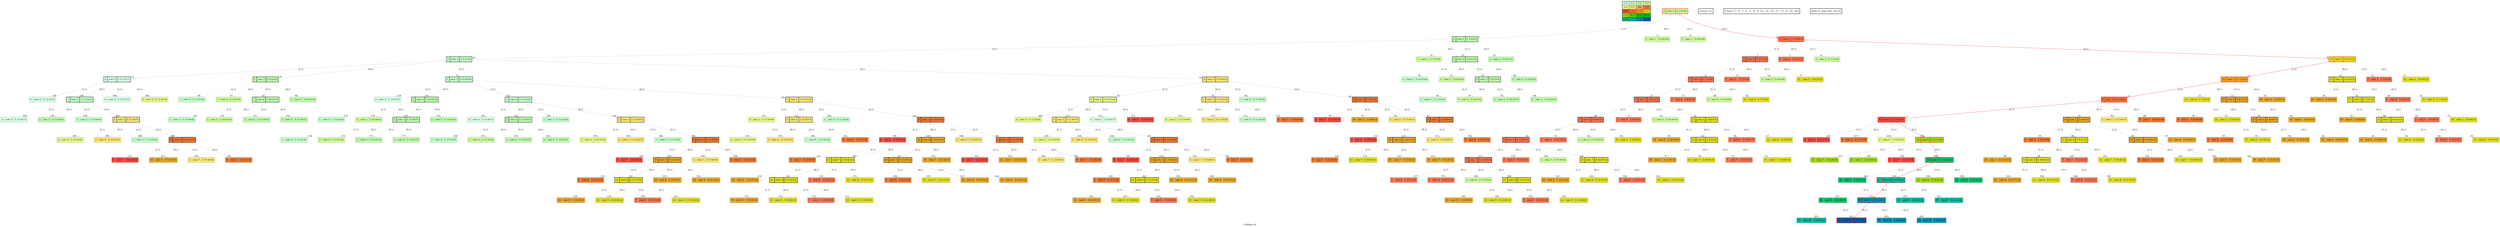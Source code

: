 digraph GrdMaze { label="GrdMaze-v0" nodesep=1 ranksep="1.2" node [shape=record penwidth=2] edge [arrowsize=0.7] 
subgraph MAP {label=Map;map [shape=plaintext label=<<table border="1" cellpadding="5" cellspacing="0" cellborder="1"><tr><td bgcolor="0.39803922 0.15947579 0.99679532 1.        ">C:0</td><td bgcolor="0.35098039 0.23194764 0.99315867 1.        ">C:1</td><td bgcolor="0.29607843 0.31486959 0.98720184 1.        ">C:2</td><td bgcolor="0.24901961 0.38410575 0.98063477 1.        ">S:3</td></tr><tr><td bgcolor="0.19411765 0.46220388 0.97128103 1.        ">C:4</td><td bgcolor="0.14705882 0.52643216 0.96182564 1.        ">C:5</td><td bgcolor="0.09215686 0.59770746 0.94913494 1.        ">W:6</td><td bgcolor="0.0372549  0.66454018 0.93467977 1.        ">C:7</td></tr><tr><td bgcolor="0.00980392 0.71791192 0.92090552 1.        ">C:8</td><td bgcolor="0.06470588 0.77520398 0.9032472  1.        ">C:9</td><td bgcolor="0.11176471 0.81974048 0.88677369 1.        ">C:10</td><td bgcolor="0.16666667 0.8660254  0.8660254  1.        ">C:11</td></tr><tr><td bgcolor="0.21372549 0.9005867  0.84695821 1.        ">C:12</td><td bgcolor="0.26862745 0.93467977 0.82325295 1.        ">W:13</td><td bgcolor="0.32352941 0.96182564 0.79801723 1.        ">W:14</td><td bgcolor="0.37058824 0.97940977 0.77520398 1.        ">W:15</td></tr><tr><td bgcolor="0.4254902  0.99315867 0.74725253 1.        ">C:16</td><td bgcolor="0.47254902 0.99907048 0.72218645 1.        ">C:17</td><td bgcolor="0.52745098 0.99907048 0.69169844 1.        ">C:18</td><td bgcolor="0.5745098  0.99315867 0.66454018 1.        ">G:19</td></tr></table>>]} 
"0_3" [label="<f0>3 |<f1> cost: 0 |<f2> f: 5 (0+4)", style=filled color=grey fillcolor="0.24901961 0.38410575 0.98063477 1.        "];  
"0_3" [label="<f0>3 |<f1> cost: 0 |<f2> f: 5 (0+4)", style=filled color=black color=red fillcolor="0.24901961 0.38410575 0.98063477 1.        "];  "0_3.2-0" [label="<f0>2 |<f1> cost: 1 |<f2> f: 7 (0+5)", style=filled color=grey fillcolor="0.29607843 0.31486959 0.98720184 1.        "];   "0_3" -> "0_3.2-0" [label="(L,1)" headlabel=" 1 " style="" color=grey ]; "0_c" [label="Closed: {3}" shape=box]; "0_fr" [label="Fringe: []" shape=box];
"0_3.3-1" [label="<f0>3 |<f1> cost: 1 |<f2> f: 6 (0+4)", style=filled color=grey fillcolor="0.24901961 0.38410575 0.98063477 1.        "];   "0_3" -> "0_3.3-1" [label="(R,1)" headlabel=" 3 " style="dashed" color=grey ]; "0_c" [label="Closed: {3}" shape=box]; "0_fr" [label="Fringe: ['2']" shape=box];
"0_3.3-2" [label="<f0>3 |<f1> cost: 1 |<f2> f: 6 (0+4)", style=filled color=grey fillcolor="0.24901961 0.38410575 0.98063477 1.        "];   "0_3" -> "0_3.3-2" [label="(U,1)" headlabel=" 4 " style="dashed" color=grey ]; "0_c" [label="Closed: {3}" shape=box]; "0_fr" [label="Fringe: ['2']" shape=box];
"0_3.7-3" [label="<f0>7 |<f1> cost: 1 |<f2> f: 5 (0+3)", style=filled color=grey color=red fillcolor="0.0372549  0.66454018 0.93467977 1.        "];   "0_3" -> "0_3.7-3" [label="(D,1)" headlabel=" 4 " style="" color=grey color=red ]; "0_c" [label="Closed: {3}" shape=box]; "0_fr" [label="Fringe: ['2']" shape=box];
"0_3.7-3" [label="<f0>7 |<f1> cost: 1 |<f2> f: 5 (0+3)", style=filled color=black color=red fillcolor="0.0372549  0.66454018 0.93467977 1.        "];  "0_3.7.7-0" [label="<f0>7 |<f1> cost: 2 |<f2> f: 6 (1+3)", style=filled color=grey fillcolor="0.0372549  0.66454018 0.93467977 1.        "];   "0_3.7-3" -> "0_3.7.7-0" [label="(L,1)" headlabel=" 5 " style="" color=grey ]; "0_c" [label="Closed: {3}" shape=box]; "0_fr" [label="Fringe: ['2']" shape=box];
"0_3.7.7-1" [label="<f0>7 |<f1> cost: 2 |<f2> f: 6 (1+3)", style=filled color=grey fillcolor="0.0372549  0.66454018 0.93467977 1.        "];   "0_3.7-3" -> "0_3.7.7-1" [label="(R,1)" headlabel=" 7 " style="dashed" color=grey ]; "0_c" [label="Closed: {3}" shape=box]; "0_fr" [label="Fringe: ['2', '7']" shape=box];
"0_3.7.3-2" [label="<f0>3 |<f1> cost: 2 |<f2> f: 7 (1+4)", style=filled color=grey fillcolor="0.24901961 0.38410575 0.98063477 1.        "];   "0_3.7-3" -> "0_3.7.3-2" [label="(U,1)" headlabel=" 8 " style="dashed" color=grey ]; "0_c" [label="Closed: {3}" shape=box]; "0_fr" [label="Fringe: ['2', '7']" shape=box];
"0_3.7.11-3" [label="<f0>11 |<f1> cost: 2 |<f2> f: 5 (1+2)", style=filled color=grey color=red fillcolor="0.16666667 0.8660254  0.8660254  1.        "];   "0_3.7-3" -> "0_3.7.11-3" [label="(D,1)" headlabel=" 8 " style="" color=grey color=red ]; "0_c" [label="Closed: {3}" shape=box]; "0_fr" [label="Fringe: ['2', '7']" shape=box];
"0_3.7.11-3" [label="<f0>11 |<f1> cost: 2 |<f2> f: 5 (1+2)", style=filled color=black color=red fillcolor="0.16666667 0.8660254  0.8660254  1.        "];  "0_3.7.11.10-0" [label="<f0>10 |<f1> cost: 3 |<f2> f: 7 (2+3)", style=filled color=grey color=red fillcolor="0.11176471 0.81974048 0.88677369 1.        "];   "0_3.7.11-3" -> "0_3.7.11.10-0" [label="(L,1)" headlabel=" 9 " style="" color=grey color=red ]; "0_c" [label="Closed: {3}" shape=box]; "0_fr" [label="Fringe: ['2', '7']" shape=box];
"0_3.7.11.11-1" [label="<f0>11 |<f1> cost: 3 |<f2> f: 6 (2+2)", style=filled color=grey fillcolor="0.16666667 0.8660254  0.8660254  1.        "];   "0_3.7.11-3" -> "0_3.7.11.11-1" [label="(R,1)" headlabel=" 10 " style="" color=grey ]; "0_c" [label="Closed: {3}" shape=box]; "0_fr" [label="Fringe: ['2', '7', '10']" shape=box];
"0_3.7.11.7-2" [label="<f0>7 |<f1> cost: 3 |<f2> f: 7 (2+3)", style=filled color=grey fillcolor="0.0372549  0.66454018 0.93467977 1.        "];   "0_3.7.11-3" -> "0_3.7.11.7-2" [label="(U,1)" headlabel=" 12 " style="dashed" color=grey ]; "0_c" [label="Closed: {3}" shape=box]; "0_fr" [label="Fringe: ['2', '7', '10', '11']" shape=box];
"0_3.7.11.11-3" [label="<f0>11 |<f1> cost: 3 |<f2> f: 6 (2+2)", style=filled color=grey fillcolor="0.16666667 0.8660254  0.8660254  1.        "];   "0_3.7.11-3" -> "0_3.7.11.11-3" [label="(D,1)" headlabel=" 13 " style="dashed" color=grey ]; "0_c" [label="Closed: {3}" shape=box]; "0_fr" [label="Fringe: ['2', '7', '10', '11']" shape=box];
"0_3.7.7-0" [label="<f0>7 |<f1> cost: 2 |<f2> f: 6 (1+3)", style=filled color=black fillcolor="0.0372549  0.66454018 0.93467977 1.        "];  "0_3.7.7.7-0" [label="<f0>7 |<f1> cost: 3 |<f2> f: 7 (2+3)", style=filled color=grey fillcolor="0.0372549  0.66454018 0.93467977 1.        "];   "0_3.7.7-0" -> "0_3.7.7.7-0" [label="(L,1)" headlabel=" 13 " style="" color=grey ]; "0_c" [label="Closed: {3}" shape=box]; "0_fr" [label="Fringe: ['2', '10', '11']" shape=box];
"0_3.7.7.7-1" [label="<f0>7 |<f1> cost: 3 |<f2> f: 7 (2+3)", style=filled color=grey fillcolor="0.0372549  0.66454018 0.93467977 1.        "];   "0_3.7.7-0" -> "0_3.7.7.7-1" [label="(R,1)" headlabel=" 15 " style="dashed" color=grey ]; "0_c" [label="Closed: {3}" shape=box]; "0_fr" [label="Fringe: ['2', '10', '11', '7']" shape=box];
"0_3.7.7.3-2" [label="<f0>3 |<f1> cost: 3 |<f2> f: 8 (2+4)", style=filled color=grey fillcolor="0.24901961 0.38410575 0.98063477 1.        "];   "0_3.7.7-0" -> "0_3.7.7.3-2" [label="(U,1)" headlabel=" 16 " style="dashed" color=grey ]; "0_c" [label="Closed: {3}" shape=box]; "0_fr" [label="Fringe: ['2', '10', '11', '7']" shape=box];
"0_3.7.7.11-3" [label="<f0>11 |<f1> cost: 3 |<f2> f: 6 (2+2)", style=filled color=grey fillcolor="0.16666667 0.8660254  0.8660254  1.        "];   "0_3.7.7-0" -> "0_3.7.7.11-3" [label="(D,1)" headlabel=" 17 " style="dashed" color=grey ]; "0_c" [label="Closed: {3}" shape=box]; "0_fr" [label="Fringe: ['2', '10', '11', '7']" shape=box];
"0_3.7.11.11.10-0" [label="<f0>10 |<f1> cost: 4 |<f2> f: 8 (3+3)", style=filled color=grey fillcolor="0.11176471 0.81974048 0.88677369 1.        "];   "0_3.7.11.11-1" -> "0_3.7.11.11.10-0" [label="(L,1)" headlabel=" 18 " style="dashed" color=grey ]; "0_c" [label="Closed: {3}" shape=box]; "0_fr" [label="Fringe: ['2', '10', '7']" shape=box];
"0_3.7.11.11-1" [label="<f0>11 |<f1> cost: 3 |<f2> f: 6 (2+2)", style=filled color=black fillcolor="0.16666667 0.8660254  0.8660254  1.        "];  "0_3.7.11.11.11-1" [label="<f0>11 |<f1> cost: 4 |<f2> f: 7 (3+2)", style=filled color=grey fillcolor="0.16666667 0.8660254  0.8660254  1.        "];   "0_3.7.11.11-1" -> "0_3.7.11.11.11-1" [label="(R,1)" headlabel=" 18 " style="" color=grey ]; "0_c" [label="Closed: {3}" shape=box]; "0_fr" [label="Fringe: ['2', '10', '7']" shape=box];
"0_3.7.11.11.7-2" [label="<f0>7 |<f1> cost: 4 |<f2> f: 8 (3+3)", style=filled color=grey fillcolor="0.0372549  0.66454018 0.93467977 1.        "];   "0_3.7.11.11-1" -> "0_3.7.11.11.7-2" [label="(U,1)" headlabel=" 20 " style="dashed" color=grey ]; "0_c" [label="Closed: {3}" shape=box]; "0_fr" [label="Fringe: ['2', '10', '7', '11']" shape=box];
"0_3.7.11.11.11-3" [label="<f0>11 |<f1> cost: 4 |<f2> f: 7 (3+2)", style=filled color=grey fillcolor="0.16666667 0.8660254  0.8660254  1.        "];   "0_3.7.11.11-1" -> "0_3.7.11.11.11-3" [label="(D,1)" headlabel=" 21 " style="dashed" color=grey ]; "0_c" [label="Closed: {3}" shape=box]; "0_fr" [label="Fringe: ['2', '10', '7', '11']" shape=box];
"0_3.7.11.10-0" [label="<f0>10 |<f1> cost: 3 |<f2> f: 7 (2+3)", style=filled color=black color=red fillcolor="0.11176471 0.81974048 0.88677369 1.        "];  "0_3.7.11.10.9-0" [label="<f0>9 |<f1> cost: 4 |<f2> f: 9 (3+4)", style=filled color=grey color=red fillcolor="0.06470588 0.77520398 0.9032472  1.        "];   "0_3.7.11.10-0" -> "0_3.7.11.10.9-0" [label="(L,1)" headlabel=" 21 " style="" color=grey color=red ]; "0_c" [label="Closed: {3}" shape=box]; "0_fr" [label="Fringe: ['2', '7', '11']" shape=box];
"0_3.7.11.10.11-1" [label="<f0>11 |<f1> cost: 4 |<f2> f: 7 (3+2)", style=filled color=grey fillcolor="0.16666667 0.8660254  0.8660254  1.        "];   "0_3.7.11.10-0" -> "0_3.7.11.10.11-1" [label="(R,1)" headlabel=" 23 " style="dashed" color=grey ]; "0_c" [label="Closed: {3}" shape=box]; "0_fr" [label="Fringe: ['2', '7', '11', '9']" shape=box];
"0_3.7.11.10.10-2" [label="<f0>10 |<f1> cost: 4 |<f2> f: 8 (3+3)", style=filled color=grey fillcolor="0.11176471 0.81974048 0.88677369 1.        "];   "0_3.7.11.10-0" -> "0_3.7.11.10.10-2" [label="(U,1)" headlabel=" 23 " style="" color=grey ]; "0_c" [label="Closed: {3}" shape=box]; "0_fr" [label="Fringe: ['2', '7', '11', '9']" shape=box];
"0_3.7.11.10.10-3" [label="<f0>10 |<f1> cost: 4 |<f2> f: 8 (3+3)", style=filled color=grey fillcolor="0.11176471 0.81974048 0.88677369 1.        "];   "0_3.7.11.10-0" -> "0_3.7.11.10.10-3" [label="(D,1)" headlabel=" 25 " style="dashed" color=grey ]; "0_c" [label="Closed: {3}" shape=box]; "0_fr" [label="Fringe: ['2', '7', '11', '9', '10']" shape=box];
"0_3.7.7.7-0" [label="<f0>7 |<f1> cost: 3 |<f2> f: 7 (2+3)", style=filled color=black fillcolor="0.0372549  0.66454018 0.93467977 1.        "];  "0_3.7.7.7.7-0" [label="<f0>7 |<f1> cost: 4 |<f2> f: 8 (3+3)", style=filled color=grey fillcolor="0.0372549  0.66454018 0.93467977 1.        "];   "0_3.7.7.7-0" -> "0_3.7.7.7.7-0" [label="(L,1)" headlabel=" 25 " style="" color=grey ]; "0_c" [label="Closed: {3}" shape=box]; "0_fr" [label="Fringe: ['2', '11', '9', '10']" shape=box];
"0_3.7.7.7.7-1" [label="<f0>7 |<f1> cost: 4 |<f2> f: 8 (3+3)", style=filled color=grey fillcolor="0.0372549  0.66454018 0.93467977 1.        "];   "0_3.7.7.7-0" -> "0_3.7.7.7.7-1" [label="(R,1)" headlabel=" 27 " style="dashed" color=grey ]; "0_c" [label="Closed: {3}" shape=box]; "0_fr" [label="Fringe: ['2', '11', '9', '10', '7']" shape=box];
"0_3.7.7.7.3-2" [label="<f0>3 |<f1> cost: 4 |<f2> f: 9 (3+4)", style=filled color=grey fillcolor="0.24901961 0.38410575 0.98063477 1.        "];   "0_3.7.7.7-0" -> "0_3.7.7.7.3-2" [label="(U,1)" headlabel=" 28 " style="dashed" color=grey ]; "0_c" [label="Closed: {3}" shape=box]; "0_fr" [label="Fringe: ['2', '11', '9', '10', '7']" shape=box];
"0_3.7.7.7.11-3" [label="<f0>11 |<f1> cost: 4 |<f2> f: 7 (3+2)", style=filled color=grey fillcolor="0.16666667 0.8660254  0.8660254  1.        "];   "0_3.7.7.7-0" -> "0_3.7.7.7.11-3" [label="(D,1)" headlabel=" 29 " style="dashed" color=grey ]; "0_c" [label="Closed: {3}" shape=box]; "0_fr" [label="Fringe: ['2', '11', '9', '10', '7']" shape=box];
"0_3.7.11.11.11.10-0" [label="<f0>10 |<f1> cost: 5 |<f2> f: 9 (4+3)", style=filled color=grey fillcolor="0.11176471 0.81974048 0.88677369 1.        "];   "0_3.7.11.11.11-1" -> "0_3.7.11.11.11.10-0" [label="(L,1)" headlabel=" 30 " style="dashed" color=grey ]; "0_c" [label="Closed: {3}" shape=box]; "0_fr" [label="Fringe: ['2', '9', '10', '7']" shape=box];
"0_3.7.11.11.11-1" [label="<f0>11 |<f1> cost: 4 |<f2> f: 7 (3+2)", style=filled color=black fillcolor="0.16666667 0.8660254  0.8660254  1.        "];  "0_3.7.11.11.11.11-1" [label="<f0>11 |<f1> cost: 5 |<f2> f: 8 (4+2)", style=filled color=grey fillcolor="0.16666667 0.8660254  0.8660254  1.        "];   "0_3.7.11.11.11-1" -> "0_3.7.11.11.11.11-1" [label="(R,1)" headlabel=" 30 " style="" color=grey ]; "0_c" [label="Closed: {3}" shape=box]; "0_fr" [label="Fringe: ['2', '9', '10', '7']" shape=box];
"0_3.7.11.11.11.7-2" [label="<f0>7 |<f1> cost: 5 |<f2> f: 9 (4+3)", style=filled color=grey fillcolor="0.0372549  0.66454018 0.93467977 1.        "];   "0_3.7.11.11.11-1" -> "0_3.7.11.11.11.7-2" [label="(U,1)" headlabel=" 32 " style="dashed" color=grey ]; "0_c" [label="Closed: {3}" shape=box]; "0_fr" [label="Fringe: ['2', '9', '10', '7', '11']" shape=box];
"0_3.7.11.11.11.11-3" [label="<f0>11 |<f1> cost: 5 |<f2> f: 8 (4+2)", style=filled color=grey fillcolor="0.16666667 0.8660254  0.8660254  1.        "];   "0_3.7.11.11.11-1" -> "0_3.7.11.11.11.11-3" [label="(D,1)" headlabel=" 33 " style="dashed" color=grey ]; "0_c" [label="Closed: {3}" shape=box]; "0_fr" [label="Fringe: ['2', '9', '10', '7', '11']" shape=box];
"0_3.2-0" [label="<f0>2 |<f1> cost: 1 |<f2> f: 7 (0+5)", style=filled color=black fillcolor="0.29607843 0.31486959 0.98720184 1.        "];  "0_3.2.1-0" [label="<f0>1 |<f1> cost: 2 |<f2> f: 9 (1+6)", style=filled color=grey fillcolor="0.35098039 0.23194764 0.99315867 1.        "];   "0_3.2-0" -> "0_3.2.1-0" [label="(L,1)" headlabel=" 33 " style="" color=grey ]; "0_c" [label="Closed: {3}" shape=box]; "0_fr" [label="Fringe: ['9', '10', '7', '11']" shape=box];
"0_3.2.3-1" [label="<f0>3 |<f1> cost: 2 |<f2> f: 7 (1+4)", style=filled color=grey fillcolor="0.24901961 0.38410575 0.98063477 1.        "];   "0_3.2-0" -> "0_3.2.3-1" [label="(R,1)" headlabel=" 35 " style="dashed" color=grey ]; "0_c" [label="Closed: {3}" shape=box]; "0_fr" [label="Fringe: ['9', '10', '7', '11', '1']" shape=box];
"0_3.2.2-2" [label="<f0>2 |<f1> cost: 2 |<f2> f: 8 (1+5)", style=filled color=grey fillcolor="0.29607843 0.31486959 0.98720184 1.        "];   "0_3.2-0" -> "0_3.2.2-2" [label="(U,1)" headlabel=" 35 " style="" color=grey ]; "0_c" [label="Closed: {3}" shape=box]; "0_fr" [label="Fringe: ['9', '10', '7', '11', '1']" shape=box];
"0_3.2.2-3" [label="<f0>2 |<f1> cost: 2 |<f2> f: 8 (1+5)", style=filled color=grey fillcolor="0.29607843 0.31486959 0.98720184 1.        "];   "0_3.2-0" -> "0_3.2.2-3" [label="(D,1)" headlabel=" 37 " style="dashed" color=grey ]; "0_c" [label="Closed: {3}" shape=box]; "0_fr" [label="Fringe: ['9', '10', '7', '11', '1', '2']" shape=box];
"0_3.7.11.10.10.9-0" [label="<f0>9 |<f1> cost: 5 |<f2> f: 10 (4+4)", style=filled color=grey fillcolor="0.06470588 0.77520398 0.9032472  1.        "];   "0_3.7.11.10.10-2" -> "0_3.7.11.10.10.9-0" [label="(L,1)" headlabel=" 38 " style="dashed" color=grey ]; "0_c" [label="Closed: {3}" shape=box]; "0_fr" [label="Fringe: ['9', '7', '11', '1', '2']" shape=box];
"0_3.7.11.10.10.11-1" [label="<f0>11 |<f1> cost: 5 |<f2> f: 8 (4+2)", style=filled color=grey fillcolor="0.16666667 0.8660254  0.8660254  1.        "];   "0_3.7.11.10.10-2" -> "0_3.7.11.10.10.11-1" [label="(R,1)" headlabel=" 39 " style="dashed" color=grey ]; "0_c" [label="Closed: {3}" shape=box]; "0_fr" [label="Fringe: ['9', '7', '11', '1', '2']" shape=box];
"0_3.7.11.10.10-2" [label="<f0>10 |<f1> cost: 4 |<f2> f: 8 (3+3)", style=filled color=black fillcolor="0.11176471 0.81974048 0.88677369 1.        "];  "0_3.7.11.10.10.10-2" [label="<f0>10 |<f1> cost: 5 |<f2> f: 9 (4+3)", style=filled color=grey fillcolor="0.11176471 0.81974048 0.88677369 1.        "];   "0_3.7.11.10.10-2" -> "0_3.7.11.10.10.10-2" [label="(U,1)" headlabel=" 39 " style="" color=grey ]; "0_c" [label="Closed: {3}" shape=box]; "0_fr" [label="Fringe: ['9', '7', '11', '1', '2']" shape=box];
"0_3.7.11.10.10.10-3" [label="<f0>10 |<f1> cost: 5 |<f2> f: 9 (4+3)", style=filled color=grey fillcolor="0.11176471 0.81974048 0.88677369 1.        "];   "0_3.7.11.10.10-2" -> "0_3.7.11.10.10.10-3" [label="(D,1)" headlabel=" 41 " style="dashed" color=grey ]; "0_c" [label="Closed: {3}" shape=box]; "0_fr" [label="Fringe: ['9', '7', '11', '1', '2', '10']" shape=box];
"0_3.7.11.11.11.11.10-0" [label="<f0>10 |<f1> cost: 6 |<f2> f: 10 (5+3)", style=filled color=grey fillcolor="0.11176471 0.81974048 0.88677369 1.        "];   "0_3.7.11.11.11.11-1" -> "0_3.7.11.11.11.11.10-0" [label="(L,1)" headlabel=" 42 " style="dashed" color=grey ]; "0_c" [label="Closed: {3}" shape=box]; "0_fr" [label="Fringe: ['9', '7', '1', '2', '10']" shape=box];
"0_3.7.11.11.11.11-1" [label="<f0>11 |<f1> cost: 5 |<f2> f: 8 (4+2)", style=filled color=black fillcolor="0.16666667 0.8660254  0.8660254  1.        "];  "0_3.7.11.11.11.11.11-1" [label="<f0>11 |<f1> cost: 6 |<f2> f: 9 (5+2)", style=filled color=grey fillcolor="0.16666667 0.8660254  0.8660254  1.        "];   "0_3.7.11.11.11.11-1" -> "0_3.7.11.11.11.11.11-1" [label="(R,1)" headlabel=" 42 " style="" color=grey ]; "0_c" [label="Closed: {3}" shape=box]; "0_fr" [label="Fringe: ['9', '7', '1', '2', '10']" shape=box];
"0_3.7.11.11.11.11.7-2" [label="<f0>7 |<f1> cost: 6 |<f2> f: 10 (5+3)", style=filled color=grey fillcolor="0.0372549  0.66454018 0.93467977 1.        "];   "0_3.7.11.11.11.11-1" -> "0_3.7.11.11.11.11.7-2" [label="(U,1)" headlabel=" 44 " style="dashed" color=grey ]; "0_c" [label="Closed: {3}" shape=box]; "0_fr" [label="Fringe: ['9', '7', '1', '2', '10', '11']" shape=box];
"0_3.7.11.11.11.11.11-3" [label="<f0>11 |<f1> cost: 6 |<f2> f: 9 (5+2)", style=filled color=grey fillcolor="0.16666667 0.8660254  0.8660254  1.        "];   "0_3.7.11.11.11.11-1" -> "0_3.7.11.11.11.11.11-3" [label="(D,1)" headlabel=" 45 " style="dashed" color=grey ]; "0_c" [label="Closed: {3}" shape=box]; "0_fr" [label="Fringe: ['9', '7', '1', '2', '10', '11']" shape=box];
"0_3.2.2.1-0" [label="<f0>1 |<f1> cost: 3 |<f2> f: 10 (2+6)", style=filled color=grey fillcolor="0.35098039 0.23194764 0.99315867 1.        "];   "0_3.2.2-2" -> "0_3.2.2.1-0" [label="(L,1)" headlabel=" 46 " style="dashed" color=grey ]; "0_c" [label="Closed: {3}" shape=box]; "0_fr" [label="Fringe: ['9', '7', '1', '10', '11']" shape=box];
"0_3.2.2.3-1" [label="<f0>3 |<f1> cost: 3 |<f2> f: 8 (2+4)", style=filled color=grey fillcolor="0.24901961 0.38410575 0.98063477 1.        "];   "0_3.2.2-2" -> "0_3.2.2.3-1" [label="(R,1)" headlabel=" 47 " style="dashed" color=grey ]; "0_c" [label="Closed: {3}" shape=box]; "0_fr" [label="Fringe: ['9', '7', '1', '10', '11']" shape=box];
"0_3.2.2-2" [label="<f0>2 |<f1> cost: 2 |<f2> f: 8 (1+5)", style=filled color=black fillcolor="0.29607843 0.31486959 0.98720184 1.        "];  "0_3.2.2.2-2" [label="<f0>2 |<f1> cost: 3 |<f2> f: 9 (2+5)", style=filled color=grey fillcolor="0.29607843 0.31486959 0.98720184 1.        "];   "0_3.2.2-2" -> "0_3.2.2.2-2" [label="(U,1)" headlabel=" 47 " style="" color=grey ]; "0_c" [label="Closed: {3}" shape=box]; "0_fr" [label="Fringe: ['9', '7', '1', '10', '11']" shape=box];
"0_3.2.2.2-3" [label="<f0>2 |<f1> cost: 3 |<f2> f: 9 (2+5)", style=filled color=grey fillcolor="0.29607843 0.31486959 0.98720184 1.        "];   "0_3.2.2-2" -> "0_3.2.2.2-3" [label="(D,1)" headlabel=" 49 " style="dashed" color=grey ]; "0_c" [label="Closed: {3}" shape=box]; "0_fr" [label="Fringe: ['9', '7', '1', '10', '11', '2']" shape=box];
"0_3.7.7.7.7-0" [label="<f0>7 |<f1> cost: 4 |<f2> f: 8 (3+3)", style=filled color=black fillcolor="0.0372549  0.66454018 0.93467977 1.        "];  "0_3.7.7.7.7.7-0" [label="<f0>7 |<f1> cost: 5 |<f2> f: 9 (4+3)", style=filled color=grey fillcolor="0.0372549  0.66454018 0.93467977 1.        "];   "0_3.7.7.7.7-0" -> "0_3.7.7.7.7.7-0" [label="(L,1)" headlabel=" 49 " style="" color=grey ]; "0_c" [label="Closed: {3}" shape=box]; "0_fr" [label="Fringe: ['9', '1', '10', '11', '2']" shape=box];
"0_3.7.7.7.7.7-1" [label="<f0>7 |<f1> cost: 5 |<f2> f: 9 (4+3)", style=filled color=grey fillcolor="0.0372549  0.66454018 0.93467977 1.        "];   "0_3.7.7.7.7-0" -> "0_3.7.7.7.7.7-1" [label="(R,1)" headlabel=" 51 " style="dashed" color=grey ]; "0_c" [label="Closed: {3}" shape=box]; "0_fr" [label="Fringe: ['9', '1', '10', '11', '2', '7']" shape=box];
"0_3.7.7.7.7.3-2" [label="<f0>3 |<f1> cost: 5 |<f2> f: 10 (4+4)", style=filled color=grey fillcolor="0.24901961 0.38410575 0.98063477 1.        "];   "0_3.7.7.7.7-0" -> "0_3.7.7.7.7.3-2" [label="(U,1)" headlabel=" 52 " style="dashed" color=grey ]; "0_c" [label="Closed: {3}" shape=box]; "0_fr" [label="Fringe: ['9', '1', '10', '11', '2', '7']" shape=box];
"0_3.7.7.7.7.11-3" [label="<f0>11 |<f1> cost: 5 |<f2> f: 8 (4+2)", style=filled color=grey fillcolor="0.16666667 0.8660254  0.8660254  1.        "];   "0_3.7.7.7.7-0" -> "0_3.7.7.7.7.11-3" [label="(D,1)" headlabel=" 52 " style="" color=grey ]; "0_c" [label="Closed: {3}" shape=box]; "0_fr" [label="Fringe: ['9', '1', '10', '11', '2', '7']" shape=box];
"0_3.7.7.7.7.11.10-0" [label="<f0>10 |<f1> cost: 6 |<f2> f: 10 (5+3)", style=filled color=grey fillcolor="0.11176471 0.81974048 0.88677369 1.        "];   "0_3.7.7.7.7.11-3" -> "0_3.7.7.7.7.11.10-0" [label="(L,1)" headlabel=" 54 " style="dashed" color=grey ]; "0_c" [label="Closed: {3}" shape=box]; "0_fr" [label="Fringe: ['9', '1', '10', '2', '7']" shape=box];
"0_3.7.7.7.7.11-3" [label="<f0>11 |<f1> cost: 5 |<f2> f: 8 (4+2)", style=filled color=black fillcolor="0.16666667 0.8660254  0.8660254  1.        "];  "0_3.7.7.7.7.11.11-1" [label="<f0>11 |<f1> cost: 6 |<f2> f: 9 (5+2)", style=filled color=grey fillcolor="0.16666667 0.8660254  0.8660254  1.        "];   "0_3.7.7.7.7.11-3" -> "0_3.7.7.7.7.11.11-1" [label="(R,1)" headlabel=" 54 " style="" color=grey ]; "0_c" [label="Closed: {3}" shape=box]; "0_fr" [label="Fringe: ['9', '1', '10', '2', '7']" shape=box];
"0_3.7.7.7.7.11.7-2" [label="<f0>7 |<f1> cost: 6 |<f2> f: 10 (5+3)", style=filled color=grey fillcolor="0.0372549  0.66454018 0.93467977 1.        "];   "0_3.7.7.7.7.11-3" -> "0_3.7.7.7.7.11.7-2" [label="(U,1)" headlabel=" 56 " style="dashed" color=grey ]; "0_c" [label="Closed: {3}" shape=box]; "0_fr" [label="Fringe: ['9', '1', '10', '2', '7', '11']" shape=box];
"0_3.7.7.7.7.11.11-3" [label="<f0>11 |<f1> cost: 6 |<f2> f: 9 (5+2)", style=filled color=grey fillcolor="0.16666667 0.8660254  0.8660254  1.        "];   "0_3.7.7.7.7.11-3" -> "0_3.7.7.7.7.11.11-3" [label="(D,1)" headlabel=" 57 " style="dashed" color=grey ]; "0_c" [label="Closed: {3}" shape=box]; "0_fr" [label="Fringe: ['9', '1', '10', '2', '7', '11']" shape=box];
"0_3.7.11.10.10.10.9-0" [label="<f0>9 |<f1> cost: 6 |<f2> f: 11 (5+4)", style=filled color=grey fillcolor="0.06470588 0.77520398 0.9032472  1.        "];   "0_3.7.11.10.10.10-2" -> "0_3.7.11.10.10.10.9-0" [label="(L,1)" headlabel=" 58 " style="dashed" color=grey ]; "0_c" [label="Closed: {3}" shape=box]; "0_fr" [label="Fringe: ['9', '1', '2', '7', '11']" shape=box];
"0_3.7.11.10.10.10.11-1" [label="<f0>11 |<f1> cost: 6 |<f2> f: 9 (5+2)", style=filled color=grey fillcolor="0.16666667 0.8660254  0.8660254  1.        "];   "0_3.7.11.10.10.10-2" -> "0_3.7.11.10.10.10.11-1" [label="(R,1)" headlabel=" 59 " style="dashed" color=grey ]; "0_c" [label="Closed: {3}" shape=box]; "0_fr" [label="Fringe: ['9', '1', '2', '7', '11']" shape=box];
"0_3.7.11.10.10.10-2" [label="<f0>10 |<f1> cost: 5 |<f2> f: 9 (4+3)", style=filled color=black fillcolor="0.11176471 0.81974048 0.88677369 1.        "];  "0_3.7.11.10.10.10.10-2" [label="<f0>10 |<f1> cost: 6 |<f2> f: 10 (5+3)", style=filled color=grey fillcolor="0.11176471 0.81974048 0.88677369 1.        "];   "0_3.7.11.10.10.10-2" -> "0_3.7.11.10.10.10.10-2" [label="(U,1)" headlabel=" 59 " style="" color=grey ]; "0_c" [label="Closed: {3}" shape=box]; "0_fr" [label="Fringe: ['9', '1', '2', '7', '11']" shape=box];
"0_3.7.11.10.10.10.10-3" [label="<f0>10 |<f1> cost: 6 |<f2> f: 10 (5+3)", style=filled color=grey fillcolor="0.11176471 0.81974048 0.88677369 1.        "];   "0_3.7.11.10.10.10-2" -> "0_3.7.11.10.10.10.10-3" [label="(D,1)" headlabel=" 61 " style="dashed" color=grey ]; "0_c" [label="Closed: {3}" shape=box]; "0_fr" [label="Fringe: ['9', '1', '2', '7', '11', '10']" shape=box];
"0_3.7.7.7.7.7-0" [label="<f0>7 |<f1> cost: 5 |<f2> f: 9 (4+3)", style=filled color=black fillcolor="0.0372549  0.66454018 0.93467977 1.        "];  "0_3.7.7.7.7.7.7-0" [label="<f0>7 |<f1> cost: 6 |<f2> f: 10 (5+3)", style=filled color=grey fillcolor="0.0372549  0.66454018 0.93467977 1.        "];   "0_3.7.7.7.7.7-0" -> "0_3.7.7.7.7.7.7-0" [label="(L,1)" headlabel=" 61 " style="" color=grey ]; "0_c" [label="Closed: {3}" shape=box]; "0_fr" [label="Fringe: ['9', '1', '2', '11', '10']" shape=box];
"0_3.7.7.7.7.7.7-1" [label="<f0>7 |<f1> cost: 6 |<f2> f: 10 (5+3)", style=filled color=grey fillcolor="0.0372549  0.66454018 0.93467977 1.        "];   "0_3.7.7.7.7.7-0" -> "0_3.7.7.7.7.7.7-1" [label="(R,1)" headlabel=" 63 " style="dashed" color=grey ]; "0_c" [label="Closed: {3}" shape=box]; "0_fr" [label="Fringe: ['9', '1', '2', '11', '10', '7']" shape=box];
"0_3.7.7.7.7.7.3-2" [label="<f0>3 |<f1> cost: 6 |<f2> f: 11 (5+4)", style=filled color=grey fillcolor="0.24901961 0.38410575 0.98063477 1.        "];   "0_3.7.7.7.7.7-0" -> "0_3.7.7.7.7.7.3-2" [label="(U,1)" headlabel=" 64 " style="dashed" color=grey ]; "0_c" [label="Closed: {3}" shape=box]; "0_fr" [label="Fringe: ['9', '1', '2', '11', '10', '7']" shape=box];
"0_3.7.7.7.7.7.11-3" [label="<f0>11 |<f1> cost: 6 |<f2> f: 9 (5+2)", style=filled color=grey fillcolor="0.16666667 0.8660254  0.8660254  1.        "];   "0_3.7.7.7.7.7-0" -> "0_3.7.7.7.7.7.11-3" [label="(D,1)" headlabel=" 65 " style="dashed" color=grey ]; "0_c" [label="Closed: {3}" shape=box]; "0_fr" [label="Fringe: ['9', '1', '2', '11', '10', '7']" shape=box];
"0_3.2.2.2.1-0" [label="<f0>1 |<f1> cost: 4 |<f2> f: 11 (3+6)", style=filled color=grey fillcolor="0.35098039 0.23194764 0.99315867 1.        "];   "0_3.2.2.2-2" -> "0_3.2.2.2.1-0" [label="(L,1)" headlabel=" 66 " style="dashed" color=grey ]; "0_c" [label="Closed: {3}" shape=box]; "0_fr" [label="Fringe: ['9', '1', '11', '10', '7']" shape=box];
"0_3.2.2.2.3-1" [label="<f0>3 |<f1> cost: 4 |<f2> f: 9 (3+4)", style=filled color=grey fillcolor="0.24901961 0.38410575 0.98063477 1.        "];   "0_3.2.2.2-2" -> "0_3.2.2.2.3-1" [label="(R,1)" headlabel=" 67 " style="dashed" color=grey ]; "0_c" [label="Closed: {3}" shape=box]; "0_fr" [label="Fringe: ['9', '1', '11', '10', '7']" shape=box];
"0_3.2.2.2-2" [label="<f0>2 |<f1> cost: 3 |<f2> f: 9 (2+5)", style=filled color=black fillcolor="0.29607843 0.31486959 0.98720184 1.        "];  "0_3.2.2.2.2-2" [label="<f0>2 |<f1> cost: 4 |<f2> f: 10 (3+5)", style=filled color=grey fillcolor="0.29607843 0.31486959 0.98720184 1.        "];   "0_3.2.2.2-2" -> "0_3.2.2.2.2-2" [label="(U,1)" headlabel=" 67 " style="" color=grey ]; "0_c" [label="Closed: {3}" shape=box]; "0_fr" [label="Fringe: ['9', '1', '11', '10', '7']" shape=box];
"0_3.2.2.2.2-3" [label="<f0>2 |<f1> cost: 4 |<f2> f: 10 (3+5)", style=filled color=grey fillcolor="0.29607843 0.31486959 0.98720184 1.        "];   "0_3.2.2.2-2" -> "0_3.2.2.2.2-3" [label="(D,1)" headlabel=" 69 " style="dashed" color=grey ]; "0_c" [label="Closed: {3}" shape=box]; "0_fr" [label="Fringe: ['9', '1', '11', '10', '7', '2']" shape=box];
"0_3.7.7.7.7.11.11.10-0" [label="<f0>10 |<f1> cost: 7 |<f2> f: 11 (6+3)", style=filled color=grey fillcolor="0.11176471 0.81974048 0.88677369 1.        "];   "0_3.7.7.7.7.11.11-1" -> "0_3.7.7.7.7.11.11.10-0" [label="(L,1)" headlabel=" 70 " style="dashed" color=grey ]; "0_c" [label="Closed: {3}" shape=box]; "0_fr" [label="Fringe: ['9', '1', '10', '7', '2']" shape=box];
"0_3.7.7.7.7.11.11-1" [label="<f0>11 |<f1> cost: 6 |<f2> f: 9 (5+2)", style=filled color=black fillcolor="0.16666667 0.8660254  0.8660254  1.        "];  "0_3.7.7.7.7.11.11.11-1" [label="<f0>11 |<f1> cost: 7 |<f2> f: 10 (6+2)", style=filled color=grey fillcolor="0.16666667 0.8660254  0.8660254  1.        "];   "0_3.7.7.7.7.11.11-1" -> "0_3.7.7.7.7.11.11.11-1" [label="(R,1)" headlabel=" 70 " style="" color=grey ]; "0_c" [label="Closed: {3}" shape=box]; "0_fr" [label="Fringe: ['9', '1', '10', '7', '2']" shape=box];
"0_3.7.7.7.7.11.11.7-2" [label="<f0>7 |<f1> cost: 7 |<f2> f: 11 (6+3)", style=filled color=grey fillcolor="0.0372549  0.66454018 0.93467977 1.        "];   "0_3.7.7.7.7.11.11-1" -> "0_3.7.7.7.7.11.11.7-2" [label="(U,1)" headlabel=" 72 " style="dashed" color=grey ]; "0_c" [label="Closed: {3}" shape=box]; "0_fr" [label="Fringe: ['9', '1', '10', '7', '2', '11']" shape=box];
"0_3.7.7.7.7.11.11.11-3" [label="<f0>11 |<f1> cost: 7 |<f2> f: 10 (6+2)", style=filled color=grey fillcolor="0.16666667 0.8660254  0.8660254  1.        "];   "0_3.7.7.7.7.11.11-1" -> "0_3.7.7.7.7.11.11.11-3" [label="(D,1)" headlabel=" 73 " style="dashed" color=grey ]; "0_c" [label="Closed: {3}" shape=box]; "0_fr" [label="Fringe: ['9', '1', '10', '7', '2', '11']" shape=box];
"0_3.2.1-0" [label="<f0>1 |<f1> cost: 2 |<f2> f: 9 (1+6)", style=filled color=black fillcolor="0.35098039 0.23194764 0.99315867 1.        "];  "0_3.2.1.0-0" [label="<f0>0 |<f1> cost: 3 |<f2> f: 11 (2+7)", style=filled color=grey fillcolor="0.39803922 0.15947579 0.99679532 1.        "];   "0_3.2.1-0" -> "0_3.2.1.0-0" [label="(L,1)" headlabel=" 73 " style="" color=grey ]; "0_c" [label="Closed: {3}" shape=box]; "0_fr" [label="Fringe: ['9', '10', '7', '2', '11']" shape=box];
"0_3.2.1.2-1" [label="<f0>2 |<f1> cost: 3 |<f2> f: 9 (2+5)", style=filled color=grey fillcolor="0.29607843 0.31486959 0.98720184 1.        "];   "0_3.2.1-0" -> "0_3.2.1.2-1" [label="(R,1)" headlabel=" 74 " style="" color=grey ]; "0_c" [label="Closed: {3}" shape=box]; "0_fr" [label="Fringe: ['9', '10', '7', '2', '11', '0']" shape=box];
"0_3.2.1.1-2" [label="<f0>1 |<f1> cost: 3 |<f2> f: 10 (2+6)", style=filled color=grey fillcolor="0.35098039 0.23194764 0.99315867 1.        "];   "0_3.2.1-0" -> "0_3.2.1.1-2" [label="(U,1)" headlabel=" 75 " style="" color=grey ]; "0_c" [label="Closed: {3}" shape=box]; "0_fr" [label="Fringe: ['9', '10', '7', '2', '11', '0']" shape=box];
"0_3.2.1.5-3" [label="<f0>5 |<f1> cost: 3 |<f2> f: 9 (2+5)", style=filled color=grey fillcolor="0.14705882 0.52643216 0.96182564 1.        "];   "0_3.2.1-0" -> "0_3.2.1.5-3" [label="(D,1)" headlabel=" 76 " style="" color=grey ]; "0_c" [label="Closed: {3}" shape=box]; "0_fr" [label="Fringe: ['9', '10', '7', '2', '11', '0', '1']" shape=box];
"0_3.7.11.10.9-0" [label="<f0>9 |<f1> cost: 4 |<f2> f: 9 (3+4)", style=filled color=black color=red fillcolor="0.06470588 0.77520398 0.9032472  1.        "];  "0_3.7.11.10.9.8-0" [label="<f0>8 |<f1> cost: 5 |<f2> f: 11 (4+5)", style=filled color=grey color=red fillcolor="0.00980392 0.71791192 0.92090552 1.        "];   "0_3.7.11.10.9-0" -> "0_3.7.11.10.9.8-0" [label="(L,1)" headlabel=" 77 " style="" color=grey color=red ]; "0_c" [label="Closed: {3}" shape=box]; "0_fr" [label="Fringe: ['10', '7', '2', '11', '0', '1', '5']" shape=box];
"0_3.7.11.10.9.10-1" [label="<f0>10 |<f1> cost: 5 |<f2> f: 9 (4+3)", style=filled color=grey fillcolor="0.11176471 0.81974048 0.88677369 1.        "];   "0_3.7.11.10.9-0" -> "0_3.7.11.10.9.10-1" [label="(R,1)" headlabel=" 78 " style="" color=grey ]; "0_c" [label="Closed: {3}" shape=box]; "0_fr" [label="Fringe: ['10', '7', '2', '11', '0', '1', '5', '8']" shape=box];
"0_3.7.11.10.9.5-2" [label="<f0>5 |<f1> cost: 5 |<f2> f: 11 (4+5)", style=filled color=grey fillcolor="0.14705882 0.52643216 0.96182564 1.        "];   "0_3.7.11.10.9-0" -> "0_3.7.11.10.9.5-2" [label="(U,1)" headlabel=" 80 " style="dashed" color=grey ]; "0_c" [label="Closed: {3}" shape=box]; "0_fr" [label="Fringe: ['10', '7', '2', '11', '0', '1', '5', '8']" shape=box];
"0_3.7.11.10.9.9-3" [label="<f0>9 |<f1> cost: 5 |<f2> f: 10 (4+4)", style=filled color=grey fillcolor="0.06470588 0.77520398 0.9032472  1.        "];   "0_3.7.11.10.9-0" -> "0_3.7.11.10.9.9-3" [label="(D,1)" headlabel=" 80 " style="" color=grey ]; "0_c" [label="Closed: {3}" shape=box]; "0_fr" [label="Fringe: ['10', '7', '2', '11', '0', '1', '5', '8']" shape=box];
"0_3.2.1.5-3" [label="<f0>5 |<f1> cost: 3 |<f2> f: 9 (2+5)", style=filled color=black fillcolor="0.14705882 0.52643216 0.96182564 1.        "];  "0_3.2.1.5.4-0" [label="<f0>4 |<f1> cost: 4 |<f2> f: 11 (3+6)", style=filled color=grey fillcolor="0.19411765 0.46220388 0.97128103 1.        "];   "0_3.2.1.5-3" -> "0_3.2.1.5.4-0" [label="(L,1)" headlabel=" 81 " style="" color=grey ]; "0_c" [label="Closed: {3}" shape=box]; "0_fr" [label="Fringe: ['10', '7', '2', '11', '0', '1', '8', '9']" shape=box];
"0_3.2.1.5.5-1" [label="<f0>5 |<f1> cost: 4 |<f2> f: 10 (3+5)", style=filled color=grey fillcolor="0.14705882 0.52643216 0.96182564 1.        "];   "0_3.2.1.5-3" -> "0_3.2.1.5.5-1" [label="(R,1)" headlabel=" 82 " style="" color=grey ]; "0_c" [label="Closed: {3}" shape=box]; "0_fr" [label="Fringe: ['10', '7', '2', '11', '0', '1', '8', '9', '4']" shape=box];
"0_3.2.1.5.1-2" [label="<f0>1 |<f1> cost: 4 |<f2> f: 11 (3+6)", style=filled color=grey fillcolor="0.35098039 0.23194764 0.99315867 1.        "];   "0_3.2.1.5-3" -> "0_3.2.1.5.1-2" [label="(U,1)" headlabel=" 84 " style="dashed" color=grey ]; "0_c" [label="Closed: {3}" shape=box]; "0_fr" [label="Fringe: ['10', '7', '2', '11', '0', '1', '8', '9', '4', '5']" shape=box];
"0_3.2.1.5.9-3" [label="<f0>9 |<f1> cost: 4 |<f2> f: 9 (3+4)", style=filled color=grey fillcolor="0.06470588 0.77520398 0.9032472  1.        "];   "0_3.2.1.5-3" -> "0_3.2.1.5.9-3" [label="(D,1)" headlabel=" 84 " style="" color=grey ]; "0_c" [label="Closed: {3}" shape=box]; "0_fr" [label="Fringe: ['10', '7', '2', '11', '0', '1', '8', '9', '4', '5']" shape=box];
"0_3.2.1.2.1-0" [label="<f0>1 |<f1> cost: 4 |<f2> f: 11 (3+6)", style=filled color=grey fillcolor="0.35098039 0.23194764 0.99315867 1.        "];   "0_3.2.1.2-1" -> "0_3.2.1.2.1-0" [label="(L,1)" headlabel=" 86 " style="dashed" color=grey ]; "0_c" [label="Closed: {3}" shape=box]; "0_fr" [label="Fringe: ['10', '7', '11', '0', '1', '8', '9', '4', '5']" shape=box];
"0_3.2.1.2.3-1" [label="<f0>3 |<f1> cost: 4 |<f2> f: 9 (3+4)", style=filled color=grey fillcolor="0.24901961 0.38410575 0.98063477 1.        "];   "0_3.2.1.2-1" -> "0_3.2.1.2.3-1" [label="(R,1)" headlabel=" 87 " style="dashed" color=grey ]; "0_c" [label="Closed: {3}" shape=box]; "0_fr" [label="Fringe: ['10', '7', '11', '0', '1', '8', '9', '4', '5']" shape=box];
"0_3.2.1.2-1" [label="<f0>2 |<f1> cost: 3 |<f2> f: 9 (2+5)", style=filled color=black fillcolor="0.29607843 0.31486959 0.98720184 1.        "];  "0_3.2.1.2.2-2" [label="<f0>2 |<f1> cost: 4 |<f2> f: 10 (3+5)", style=filled color=grey fillcolor="0.29607843 0.31486959 0.98720184 1.        "];   "0_3.2.1.2-1" -> "0_3.2.1.2.2-2" [label="(U,1)" headlabel=" 87 " style="" color=grey ]; "0_c" [label="Closed: {3}" shape=box]; "0_fr" [label="Fringe: ['10', '7', '11', '0', '1', '8', '9', '4', '5']" shape=box];
"0_3.2.1.2.2-3" [label="<f0>2 |<f1> cost: 4 |<f2> f: 10 (3+5)", style=filled color=grey fillcolor="0.29607843 0.31486959 0.98720184 1.        "];   "0_3.2.1.2-1" -> "0_3.2.1.2.2-3" [label="(D,1)" headlabel=" 89 " style="dashed" color=grey ]; "0_c" [label="Closed: {3}" shape=box]; "0_fr" [label="Fringe: ['10', '7', '11', '0', '1', '8', '9', '4', '5', '2']" shape=box];
"0_3.2.1.5.9.8-0" [label="<f0>8 |<f1> cost: 5 |<f2> f: 11 (4+5)", style=filled color=grey fillcolor="0.00980392 0.71791192 0.92090552 1.        "];   "0_3.2.1.5.9-3" -> "0_3.2.1.5.9.8-0" [label="(L,1)" headlabel=" 90 " style="dashed" color=grey ]; "0_c" [label="Closed: {3}" shape=box]; "0_fr" [label="Fringe: ['10', '7', '11', '0', '1', '8', '4', '5', '2']" shape=box];
"0_3.2.1.5.9.10-1" [label="<f0>10 |<f1> cost: 5 |<f2> f: 9 (4+3)", style=filled color=grey fillcolor="0.11176471 0.81974048 0.88677369 1.        "];   "0_3.2.1.5.9-3" -> "0_3.2.1.5.9.10-1" [label="(R,1)" headlabel=" 91 " style="dashed" color=grey ]; "0_c" [label="Closed: {3}" shape=box]; "0_fr" [label="Fringe: ['10', '7', '11', '0', '1', '8', '4', '5', '2']" shape=box];
"0_3.2.1.5.9.5-2" [label="<f0>5 |<f1> cost: 5 |<f2> f: 11 (4+5)", style=filled color=grey fillcolor="0.14705882 0.52643216 0.96182564 1.        "];   "0_3.2.1.5.9-3" -> "0_3.2.1.5.9.5-2" [label="(U,1)" headlabel=" 92 " style="dashed" color=grey ]; "0_c" [label="Closed: {3}" shape=box]; "0_fr" [label="Fringe: ['10', '7', '11', '0', '1', '8', '4', '5', '2']" shape=box];
"0_3.2.1.5.9-3" [label="<f0>9 |<f1> cost: 4 |<f2> f: 9 (3+4)", style=filled color=black fillcolor="0.06470588 0.77520398 0.9032472  1.        "];  "0_3.2.1.5.9.9-3" [label="<f0>9 |<f1> cost: 5 |<f2> f: 10 (4+4)", style=filled color=grey fillcolor="0.06470588 0.77520398 0.9032472  1.        "];   "0_3.2.1.5.9-3" -> "0_3.2.1.5.9.9-3" [label="(D,1)" headlabel=" 92 " style="" color=grey ]; "0_c" [label="Closed: {3}" shape=box]; "0_fr" [label="Fringe: ['10', '7', '11', '0', '1', '8', '4', '5', '2']" shape=box];
"0_3.7.11.10.9.10.9-0" [label="<f0>9 |<f1> cost: 6 |<f2> f: 11 (5+4)", style=filled color=grey fillcolor="0.06470588 0.77520398 0.9032472  1.        "];   "0_3.7.11.10.9.10-1" -> "0_3.7.11.10.9.10.9-0" [label="(L,1)" headlabel=" 94 " style="dashed" color=grey ]; "0_c" [label="Closed: {3}" shape=box]; "0_fr" [label="Fringe: ['7', '11', '0', '1', '8', '4', '5', '2', '9']" shape=box];
"0_3.7.11.10.9.10-1" [label="<f0>10 |<f1> cost: 5 |<f2> f: 9 (4+3)", style=filled color=black fillcolor="0.11176471 0.81974048 0.88677369 1.        "];  "0_3.7.11.10.9.10.11-1" [label="<f0>11 |<f1> cost: 6 |<f2> f: 9 (5+2)", style=filled color=grey fillcolor="0.16666667 0.8660254  0.8660254  1.        "];   "0_3.7.11.10.9.10-1" -> "0_3.7.11.10.9.10.11-1" [label="(R,1)" headlabel=" 94 " style="" color=grey ]; "0_c" [label="Closed: {3}" shape=box]; "0_fr" [label="Fringe: ['7', '11', '0', '1', '8', '4', '5', '2', '9']" shape=box];
"0_3.7.11.10.9.10.10-2" [label="<f0>10 |<f1> cost: 6 |<f2> f: 10 (5+3)", style=filled color=grey fillcolor="0.11176471 0.81974048 0.88677369 1.        "];   "0_3.7.11.10.9.10-1" -> "0_3.7.11.10.9.10.10-2" [label="(U,1)" headlabel=" 95 " style="" color=grey ]; "0_c" [label="Closed: {3}" shape=box]; "0_fr" [label="Fringe: ['7', '11', '0', '1', '8', '4', '5', '2', '9']" shape=box];
"0_3.7.11.10.9.10.10-3" [label="<f0>10 |<f1> cost: 6 |<f2> f: 10 (5+3)", style=filled color=grey fillcolor="0.11176471 0.81974048 0.88677369 1.        "];   "0_3.7.11.10.9.10-1" -> "0_3.7.11.10.9.10.10-3" [label="(D,1)" headlabel=" 97 " style="dashed" color=grey ]; "0_c" [label="Closed: {3}" shape=box]; "0_fr" [label="Fringe: ['7', '11', '0', '1', '8', '4', '5', '2', '9', '10']" shape=box];
"0_3.7.11.10.9.10.11.10-0" [label="<f0>10 |<f1> cost: 7 |<f2> f: 11 (6+3)", style=filled color=grey fillcolor="0.11176471 0.81974048 0.88677369 1.        "];   "0_3.7.11.10.9.10.11-1" -> "0_3.7.11.10.9.10.11.10-0" [label="(L,1)" headlabel=" 98 " style="dashed" color=grey ]; "0_c" [label="Closed: {3}" shape=box]; "0_fr" [label="Fringe: ['7', '0', '1', '8', '4', '5', '2', '9', '10']" shape=box];
"0_3.7.11.10.9.10.11-1" [label="<f0>11 |<f1> cost: 6 |<f2> f: 9 (5+2)", style=filled color=black fillcolor="0.16666667 0.8660254  0.8660254  1.        "];  "0_3.7.11.10.9.10.11.11-1" [label="<f0>11 |<f1> cost: 7 |<f2> f: 10 (6+2)", style=filled color=grey fillcolor="0.16666667 0.8660254  0.8660254  1.        "];   "0_3.7.11.10.9.10.11-1" -> "0_3.7.11.10.9.10.11.11-1" [label="(R,1)" headlabel=" 98 " style="" color=grey ]; "0_c" [label="Closed: {3}" shape=box]; "0_fr" [label="Fringe: ['7', '0', '1', '8', '4', '5', '2', '9', '10']" shape=box];
"0_3.7.11.10.9.10.11.7-2" [label="<f0>7 |<f1> cost: 7 |<f2> f: 11 (6+3)", style=filled color=grey fillcolor="0.0372549  0.66454018 0.93467977 1.        "];   "0_3.7.11.10.9.10.11-1" -> "0_3.7.11.10.9.10.11.7-2" [label="(U,1)" headlabel=" 100 " style="dashed" color=grey ]; "0_c" [label="Closed: {3}" shape=box]; "0_fr" [label="Fringe: ['7', '0', '1', '8', '4', '5', '2', '9', '10', '11']" shape=box];
"0_3.7.11.10.9.10.11.11-3" [label="<f0>11 |<f1> cost: 7 |<f2> f: 10 (6+2)", style=filled color=grey fillcolor="0.16666667 0.8660254  0.8660254  1.        "];   "0_3.7.11.10.9.10.11-1" -> "0_3.7.11.10.9.10.11.11-3" [label="(D,1)" headlabel=" 101 " style="dashed" color=grey ]; "0_c" [label="Closed: {3}" shape=box]; "0_fr" [label="Fringe: ['7', '0', '1', '8', '4', '5', '2', '9', '10', '11']" shape=box];
"0_3.7.11.10.9.10.10.9-0" [label="<f0>9 |<f1> cost: 7 |<f2> f: 12 (6+4)", style=filled color=grey fillcolor="0.06470588 0.77520398 0.9032472  1.        "];   "0_3.7.11.10.9.10.10-2" -> "0_3.7.11.10.9.10.10.9-0" [label="(L,1)" headlabel=" 102 " style="dashed" color=grey ]; "0_c" [label="Closed: {3}" shape=box]; "0_fr" [label="Fringe: ['7', '0', '1', '8', '4', '5', '2', '9', '11']" shape=box];
"0_3.7.11.10.9.10.10.11-1" [label="<f0>11 |<f1> cost: 7 |<f2> f: 10 (6+2)", style=filled color=grey fillcolor="0.16666667 0.8660254  0.8660254  1.        "];   "0_3.7.11.10.9.10.10-2" -> "0_3.7.11.10.9.10.10.11-1" [label="(R,1)" headlabel=" 103 " style="dashed" color=grey ]; "0_c" [label="Closed: {3}" shape=box]; "0_fr" [label="Fringe: ['7', '0', '1', '8', '4', '5', '2', '9', '11']" shape=box];
"0_3.7.11.10.9.10.10-2" [label="<f0>10 |<f1> cost: 6 |<f2> f: 10 (5+3)", style=filled color=black fillcolor="0.11176471 0.81974048 0.88677369 1.        "];  "0_3.7.11.10.9.10.10.10-2" [label="<f0>10 |<f1> cost: 7 |<f2> f: 11 (6+3)", style=filled color=grey fillcolor="0.11176471 0.81974048 0.88677369 1.        "];   "0_3.7.11.10.9.10.10-2" -> "0_3.7.11.10.9.10.10.10-2" [label="(U,1)" headlabel=" 103 " style="" color=grey ]; "0_c" [label="Closed: {3}" shape=box]; "0_fr" [label="Fringe: ['7', '0', '1', '8', '4', '5', '2', '9', '11']" shape=box];
"0_3.7.11.10.9.10.10.10-3" [label="<f0>10 |<f1> cost: 7 |<f2> f: 11 (6+3)", style=filled color=grey fillcolor="0.11176471 0.81974048 0.88677369 1.        "];   "0_3.7.11.10.9.10.10-2" -> "0_3.7.11.10.9.10.10.10-3" [label="(D,1)" headlabel=" 105 " style="dashed" color=grey ]; "0_c" [label="Closed: {3}" shape=box]; "0_fr" [label="Fringe: ['7', '0', '1', '8', '4', '5', '2', '9', '11', '10']" shape=box];
"0_3.7.11.10.9.10.11.11.10-0" [label="<f0>10 |<f1> cost: 8 |<f2> f: 12 (7+3)", style=filled color=grey fillcolor="0.11176471 0.81974048 0.88677369 1.        "];   "0_3.7.11.10.9.10.11.11-1" -> "0_3.7.11.10.9.10.11.11.10-0" [label="(L,1)" headlabel=" 106 " style="dashed" color=grey ]; "0_c" [label="Closed: {3}" shape=box]; "0_fr" [label="Fringe: ['7', '0', '1', '8', '4', '5', '2', '9', '10']" shape=box];
"0_3.7.11.10.9.10.11.11-1" [label="<f0>11 |<f1> cost: 7 |<f2> f: 10 (6+2)", style=filled color=black fillcolor="0.16666667 0.8660254  0.8660254  1.        "];  "0_3.7.11.10.9.10.11.11.11-1" [label="<f0>11 |<f1> cost: 8 |<f2> f: 11 (7+2)", style=filled color=grey fillcolor="0.16666667 0.8660254  0.8660254  1.        "];   "0_3.7.11.10.9.10.11.11-1" -> "0_3.7.11.10.9.10.11.11.11-1" [label="(R,1)" headlabel=" 106 " style="" color=grey ]; "0_c" [label="Closed: {3}" shape=box]; "0_fr" [label="Fringe: ['7', '0', '1', '8', '4', '5', '2', '9', '10']" shape=box];
"0_3.7.11.10.9.10.11.11.7-2" [label="<f0>7 |<f1> cost: 8 |<f2> f: 12 (7+3)", style=filled color=grey fillcolor="0.0372549  0.66454018 0.93467977 1.        "];   "0_3.7.11.10.9.10.11.11-1" -> "0_3.7.11.10.9.10.11.11.7-2" [label="(U,1)" headlabel=" 108 " style="dashed" color=grey ]; "0_c" [label="Closed: {3}" shape=box]; "0_fr" [label="Fringe: ['7', '0', '1', '8', '4', '5', '2', '9', '10', '11']" shape=box];
"0_3.7.11.10.9.10.11.11.11-3" [label="<f0>11 |<f1> cost: 8 |<f2> f: 11 (7+2)", style=filled color=grey fillcolor="0.16666667 0.8660254  0.8660254  1.        "];   "0_3.7.11.10.9.10.11.11-1" -> "0_3.7.11.10.9.10.11.11.11-3" [label="(D,1)" headlabel=" 109 " style="dashed" color=grey ]; "0_c" [label="Closed: {3}" shape=box]; "0_fr" [label="Fringe: ['7', '0', '1', '8', '4', '5', '2', '9', '10', '11']" shape=box];
"0_3.2.1.5.5.4-0" [label="<f0>4 |<f1> cost: 5 |<f2> f: 12 (4+6)", style=filled color=grey fillcolor="0.19411765 0.46220388 0.97128103 1.        "];   "0_3.2.1.5.5-1" -> "0_3.2.1.5.5.4-0" [label="(L,1)" headlabel=" 110 " style="dashed" color=grey ]; "0_c" [label="Closed: {3}" shape=box]; "0_fr" [label="Fringe: ['7', '0', '1', '8', '4', '2', '9', '10', '11']" shape=box];
"0_3.2.1.5.5-1" [label="<f0>5 |<f1> cost: 4 |<f2> f: 10 (3+5)", style=filled color=black fillcolor="0.14705882 0.52643216 0.96182564 1.        "];  "0_3.2.1.5.5.5-1" [label="<f0>5 |<f1> cost: 5 |<f2> f: 11 (4+5)", style=filled color=grey fillcolor="0.14705882 0.52643216 0.96182564 1.        "];   "0_3.2.1.5.5-1" -> "0_3.2.1.5.5.5-1" [label="(R,1)" headlabel=" 110 " style="" color=grey ]; "0_c" [label="Closed: {3}" shape=box]; "0_fr" [label="Fringe: ['7', '0', '1', '8', '4', '2', '9', '10', '11']" shape=box];
"0_3.2.1.5.5.1-2" [label="<f0>1 |<f1> cost: 5 |<f2> f: 12 (4+6)", style=filled color=grey fillcolor="0.35098039 0.23194764 0.99315867 1.        "];   "0_3.2.1.5.5-1" -> "0_3.2.1.5.5.1-2" [label="(U,1)" headlabel=" 112 " style="dashed" color=grey ]; "0_c" [label="Closed: {3}" shape=box]; "0_fr" [label="Fringe: ['7', '0', '1', '8', '4', '2', '9', '10', '11', '5']" shape=box];
"0_3.2.1.5.5.9-3" [label="<f0>9 |<f1> cost: 5 |<f2> f: 10 (4+4)", style=filled color=grey fillcolor="0.06470588 0.77520398 0.9032472  1.        "];   "0_3.2.1.5.5-1" -> "0_3.2.1.5.5.9-3" [label="(D,1)" headlabel=" 113 " style="dashed" color=grey ]; "0_c" [label="Closed: {3}" shape=box]; "0_fr" [label="Fringe: ['7', '0', '1', '8', '4', '2', '9', '10', '11', '5']" shape=box];
"0_3.2.1.5.9.9.8-0" [label="<f0>8 |<f1> cost: 6 |<f2> f: 12 (5+5)", style=filled color=grey fillcolor="0.00980392 0.71791192 0.92090552 1.        "];   "0_3.2.1.5.9.9-3" -> "0_3.2.1.5.9.9.8-0" [label="(L,1)" headlabel=" 114 " style="dashed" color=grey ]; "0_c" [label="Closed: {3}" shape=box]; "0_fr" [label="Fringe: ['7', '0', '1', '8', '4', '2', '10', '11', '5']" shape=box];
"0_3.2.1.5.9.9-3" [label="<f0>9 |<f1> cost: 5 |<f2> f: 10 (4+4)", style=filled color=black fillcolor="0.06470588 0.77520398 0.9032472  1.        "];  "0_3.2.1.5.9.9.10-1" [label="<f0>10 |<f1> cost: 6 |<f2> f: 10 (5+3)", style=filled color=grey fillcolor="0.11176471 0.81974048 0.88677369 1.        "];   "0_3.2.1.5.9.9-3" -> "0_3.2.1.5.9.9.10-1" [label="(R,1)" headlabel=" 114 " style="" color=grey ]; "0_c" [label="Closed: {3}" shape=box]; "0_fr" [label="Fringe: ['7', '0', '1', '8', '4', '2', '10', '11', '5']" shape=box];
"0_3.2.1.5.9.9.5-2" [label="<f0>5 |<f1> cost: 6 |<f2> f: 12 (5+5)", style=filled color=grey fillcolor="0.14705882 0.52643216 0.96182564 1.        "];   "0_3.2.1.5.9.9-3" -> "0_3.2.1.5.9.9.5-2" [label="(U,1)" headlabel=" 116 " style="dashed" color=grey ]; "0_c" [label="Closed: {3}" shape=box]; "0_fr" [label="Fringe: ['7', '0', '1', '8', '4', '2', '10', '11', '5']" shape=box];
"0_3.2.1.5.9.9.9-3" [label="<f0>9 |<f1> cost: 6 |<f2> f: 11 (5+4)", style=filled color=grey fillcolor="0.06470588 0.77520398 0.9032472  1.        "];   "0_3.2.1.5.9.9-3" -> "0_3.2.1.5.9.9.9-3" [label="(D,1)" headlabel=" 116 " style="" color=grey ]; "0_c" [label="Closed: {3}" shape=box]; "0_fr" [label="Fringe: ['7', '0', '1', '8', '4', '2', '10', '11', '5']" shape=box];
"0_3.7.7.7.7.7.7-0" [label="<f0>7 |<f1> cost: 6 |<f2> f: 10 (5+3)", style=filled color=black fillcolor="0.0372549  0.66454018 0.93467977 1.        "];  "0_3.7.7.7.7.7.7.7-0" [label="<f0>7 |<f1> cost: 7 |<f2> f: 11 (6+3)", style=filled color=grey fillcolor="0.0372549  0.66454018 0.93467977 1.        "];   "0_3.7.7.7.7.7.7-0" -> "0_3.7.7.7.7.7.7.7-0" [label="(L,1)" headlabel=" 117 " style="" color=grey ]; "0_c" [label="Closed: {3}" shape=box]; "0_fr" [label="Fringe: ['0', '1', '8', '4', '2', '10', '11', '5', '9']" shape=box];
"0_3.7.7.7.7.7.7.7-1" [label="<f0>7 |<f1> cost: 7 |<f2> f: 11 (6+3)", style=filled color=grey fillcolor="0.0372549  0.66454018 0.93467977 1.        "];   "0_3.7.7.7.7.7.7-0" -> "0_3.7.7.7.7.7.7.7-1" [label="(R,1)" headlabel=" 119 " style="dashed" color=grey ]; "0_c" [label="Closed: {3}" shape=box]; "0_fr" [label="Fringe: ['0', '1', '8', '4', '2', '10', '11', '5', '9', '7']" shape=box];
"0_3.7.7.7.7.7.7.3-2" [label="<f0>3 |<f1> cost: 7 |<f2> f: 12 (6+4)", style=filled color=grey fillcolor="0.24901961 0.38410575 0.98063477 1.        "];   "0_3.7.7.7.7.7.7-0" -> "0_3.7.7.7.7.7.7.3-2" [label="(U,1)" headlabel=" 120 " style="dashed" color=grey ]; "0_c" [label="Closed: {3}" shape=box]; "0_fr" [label="Fringe: ['0', '1', '8', '4', '2', '10', '11', '5', '9', '7']" shape=box];
"0_3.7.7.7.7.7.7.11-3" [label="<f0>11 |<f1> cost: 7 |<f2> f: 10 (6+2)", style=filled color=grey fillcolor="0.16666667 0.8660254  0.8660254  1.        "];   "0_3.7.7.7.7.7.7-0" -> "0_3.7.7.7.7.7.7.11-3" [label="(D,1)" headlabel=" 120 " style="" color=grey ]; "0_c" [label="Closed: {3}" shape=box]; "0_fr" [label="Fringe: ['0', '1', '8', '4', '2', '10', '11', '5', '9', '7']" shape=box];
"0_3.2.1.5.9.9.10.9-0" [label="<f0>9 |<f1> cost: 7 |<f2> f: 12 (6+4)", style=filled color=grey fillcolor="0.06470588 0.77520398 0.9032472  1.        "];   "0_3.2.1.5.9.9.10-1" -> "0_3.2.1.5.9.9.10.9-0" [label="(L,1)" headlabel=" 122 " style="dashed" color=grey ]; "0_c" [label="Closed: {3}" shape=box]; "0_fr" [label="Fringe: ['0', '1', '8', '4', '2', '11', '5', '9', '7']" shape=box];
"0_3.2.1.5.9.9.10.11-1" [label="<f0>11 |<f1> cost: 7 |<f2> f: 10 (6+2)", style=filled color=grey fillcolor="0.16666667 0.8660254  0.8660254  1.        "];   "0_3.2.1.5.9.9.10-1" -> "0_3.2.1.5.9.9.10.11-1" [label="(R,1)" headlabel=" 123 " style="dashed" color=grey ]; "0_c" [label="Closed: {3}" shape=box]; "0_fr" [label="Fringe: ['0', '1', '8', '4', '2', '11', '5', '9', '7']" shape=box];
"0_3.2.1.5.9.9.10-1" [label="<f0>10 |<f1> cost: 6 |<f2> f: 10 (5+3)", style=filled color=black fillcolor="0.11176471 0.81974048 0.88677369 1.        "];  "0_3.2.1.5.9.9.10.10-2" [label="<f0>10 |<f1> cost: 7 |<f2> f: 11 (6+3)", style=filled color=grey fillcolor="0.11176471 0.81974048 0.88677369 1.        "];   "0_3.2.1.5.9.9.10-1" -> "0_3.2.1.5.9.9.10.10-2" [label="(U,1)" headlabel=" 123 " style="" color=grey ]; "0_c" [label="Closed: {3}" shape=box]; "0_fr" [label="Fringe: ['0', '1', '8', '4', '2', '11', '5', '9', '7']" shape=box];
"0_3.2.1.5.9.9.10.10-3" [label="<f0>10 |<f1> cost: 7 |<f2> f: 11 (6+3)", style=filled color=grey fillcolor="0.11176471 0.81974048 0.88677369 1.        "];   "0_3.2.1.5.9.9.10-1" -> "0_3.2.1.5.9.9.10.10-3" [label="(D,1)" headlabel=" 125 " style="dashed" color=grey ]; "0_c" [label="Closed: {3}" shape=box]; "0_fr" [label="Fringe: ['0', '1', '8', '4', '2', '11', '5', '9', '7', '10']" shape=box];
"0_3.7.7.7.7.7.7.11.10-0" [label="<f0>10 |<f1> cost: 8 |<f2> f: 12 (7+3)", style=filled color=grey fillcolor="0.11176471 0.81974048 0.88677369 1.        "];   "0_3.7.7.7.7.7.7.11-3" -> "0_3.7.7.7.7.7.7.11.10-0" [label="(L,1)" headlabel=" 126 " style="dashed" color=grey ]; "0_c" [label="Closed: {3}" shape=box]; "0_fr" [label="Fringe: ['0', '1', '8', '4', '2', '5', '9', '7', '10']" shape=box];
"0_3.7.7.7.7.7.7.11-3" [label="<f0>11 |<f1> cost: 7 |<f2> f: 10 (6+2)", style=filled color=black fillcolor="0.16666667 0.8660254  0.8660254  1.        "];  "0_3.7.7.7.7.7.7.11.11-1" [label="<f0>11 |<f1> cost: 8 |<f2> f: 11 (7+2)", style=filled color=grey fillcolor="0.16666667 0.8660254  0.8660254  1.        "];   "0_3.7.7.7.7.7.7.11-3" -> "0_3.7.7.7.7.7.7.11.11-1" [label="(R,1)" headlabel=" 126 " style="" color=grey ]; "0_c" [label="Closed: {3}" shape=box]; "0_fr" [label="Fringe: ['0', '1', '8', '4', '2', '5', '9', '7', '10']" shape=box];
"0_3.7.7.7.7.7.7.11.7-2" [label="<f0>7 |<f1> cost: 8 |<f2> f: 12 (7+3)", style=filled color=grey fillcolor="0.0372549  0.66454018 0.93467977 1.        "];   "0_3.7.7.7.7.7.7.11-3" -> "0_3.7.7.7.7.7.7.11.7-2" [label="(U,1)" headlabel=" 128 " style="dashed" color=grey ]; "0_c" [label="Closed: {3}" shape=box]; "0_fr" [label="Fringe: ['0', '1', '8', '4', '2', '5', '9', '7', '10', '11']" shape=box];
"0_3.7.7.7.7.7.7.11.11-3" [label="<f0>11 |<f1> cost: 8 |<f2> f: 11 (7+2)", style=filled color=grey fillcolor="0.16666667 0.8660254  0.8660254  1.        "];   "0_3.7.7.7.7.7.7.11-3" -> "0_3.7.7.7.7.7.7.11.11-3" [label="(D,1)" headlabel=" 129 " style="dashed" color=grey ]; "0_c" [label="Closed: {3}" shape=box]; "0_fr" [label="Fringe: ['0', '1', '8', '4', '2', '5', '9', '7', '10', '11']" shape=box];
"0_3.2.1.2.2.1-0" [label="<f0>1 |<f1> cost: 5 |<f2> f: 12 (4+6)", style=filled color=grey fillcolor="0.35098039 0.23194764 0.99315867 1.        "];   "0_3.2.1.2.2-2" -> "0_3.2.1.2.2.1-0" [label="(L,1)" headlabel=" 130 " style="dashed" color=grey ]; "0_c" [label="Closed: {3}" shape=box]; "0_fr" [label="Fringe: ['0', '1', '8', '4', '5', '9', '7', '10', '11']" shape=box];
"0_3.2.1.2.2.3-1" [label="<f0>3 |<f1> cost: 5 |<f2> f: 10 (4+4)", style=filled color=grey fillcolor="0.24901961 0.38410575 0.98063477 1.        "];   "0_3.2.1.2.2-2" -> "0_3.2.1.2.2.3-1" [label="(R,1)" headlabel=" 131 " style="dashed" color=grey ]; "0_c" [label="Closed: {3}" shape=box]; "0_fr" [label="Fringe: ['0', '1', '8', '4', '5', '9', '7', '10', '11']" shape=box];
"0_3.2.1.2.2-2" [label="<f0>2 |<f1> cost: 4 |<f2> f: 10 (3+5)", style=filled color=black fillcolor="0.29607843 0.31486959 0.98720184 1.        "];  "0_3.2.1.2.2.2-2" [label="<f0>2 |<f1> cost: 5 |<f2> f: 11 (4+5)", style=filled color=grey fillcolor="0.29607843 0.31486959 0.98720184 1.        "];   "0_3.2.1.2.2-2" -> "0_3.2.1.2.2.2-2" [label="(U,1)" headlabel=" 131 " style="" color=grey ]; "0_c" [label="Closed: {3}" shape=box]; "0_fr" [label="Fringe: ['0', '1', '8', '4', '5', '9', '7', '10', '11']" shape=box];
"0_3.2.1.2.2.2-3" [label="<f0>2 |<f1> cost: 5 |<f2> f: 11 (4+5)", style=filled color=grey fillcolor="0.29607843 0.31486959 0.98720184 1.        "];   "0_3.2.1.2.2-2" -> "0_3.2.1.2.2.2-3" [label="(D,1)" headlabel=" 133 " style="dashed" color=grey ]; "0_c" [label="Closed: {3}" shape=box]; "0_fr" [label="Fringe: ['0', '1', '8', '4', '5', '9', '7', '10', '11', '2']" shape=box];
"0_3.2.1.1.0-0" [label="<f0>0 |<f1> cost: 4 |<f2> f: 12 (3+7)", style=filled color=grey fillcolor="0.39803922 0.15947579 0.99679532 1.        "];   "0_3.2.1.1-2" -> "0_3.2.1.1.0-0" [label="(L,1)" headlabel=" 134 " style="dashed" color=grey ]; "0_c" [label="Closed: {3}" shape=box]; "0_fr" [label="Fringe: ['0', '8', '4', '5', '9', '7', '10', '11', '2']" shape=box];
"0_3.2.1.1-2" [label="<f0>1 |<f1> cost: 3 |<f2> f: 10 (2+6)", style=filled color=black fillcolor="0.35098039 0.23194764 0.99315867 1.        "];  "0_3.2.1.1.2-1" [label="<f0>2 |<f1> cost: 4 |<f2> f: 10 (3+5)", style=filled color=grey fillcolor="0.29607843 0.31486959 0.98720184 1.        "];   "0_3.2.1.1-2" -> "0_3.2.1.1.2-1" [label="(R,1)" headlabel=" 134 " style="" color=grey ]; "0_c" [label="Closed: {3}" shape=box]; "0_fr" [label="Fringe: ['0', '8', '4', '5', '9', '7', '10', '11', '2']" shape=box];
"0_3.2.1.1.1-2" [label="<f0>1 |<f1> cost: 4 |<f2> f: 11 (3+6)", style=filled color=grey fillcolor="0.35098039 0.23194764 0.99315867 1.        "];   "0_3.2.1.1-2" -> "0_3.2.1.1.1-2" [label="(U,1)" headlabel=" 135 " style="" color=grey ]; "0_c" [label="Closed: {3}" shape=box]; "0_fr" [label="Fringe: ['0', '8', '4', '5', '9', '7', '10', '11', '2']" shape=box];
"0_3.2.1.1.5-3" [label="<f0>5 |<f1> cost: 4 |<f2> f: 10 (3+5)", style=filled color=grey fillcolor="0.14705882 0.52643216 0.96182564 1.        "];   "0_3.2.1.1-2" -> "0_3.2.1.1.5-3" [label="(D,1)" headlabel=" 136 " style="" color=grey ]; "0_c" [label="Closed: {3}" shape=box]; "0_fr" [label="Fringe: ['0', '8', '4', '5', '9', '7', '10', '11', '2', '1']" shape=box];
"0_3.2.1.1.2.1-0" [label="<f0>1 |<f1> cost: 5 |<f2> f: 12 (4+6)", style=filled color=grey fillcolor="0.35098039 0.23194764 0.99315867 1.        "];   "0_3.2.1.1.2-1" -> "0_3.2.1.1.2.1-0" [label="(L,1)" headlabel=" 138 " style="dashed" color=grey ]; "0_c" [label="Closed: {3}" shape=box]; "0_fr" [label="Fringe: ['0', '8', '4', '5', '9', '7', '10', '11', '1']" shape=box];
"0_3.2.1.1.2.3-1" [label="<f0>3 |<f1> cost: 5 |<f2> f: 10 (4+4)", style=filled color=grey fillcolor="0.24901961 0.38410575 0.98063477 1.        "];   "0_3.2.1.1.2-1" -> "0_3.2.1.1.2.3-1" [label="(R,1)" headlabel=" 139 " style="dashed" color=grey ]; "0_c" [label="Closed: {3}" shape=box]; "0_fr" [label="Fringe: ['0', '8', '4', '5', '9', '7', '10', '11', '1']" shape=box];
"0_3.2.1.1.2-1" [label="<f0>2 |<f1> cost: 4 |<f2> f: 10 (3+5)", style=filled color=black fillcolor="0.29607843 0.31486959 0.98720184 1.        "];  "0_3.2.1.1.2.2-2" [label="<f0>2 |<f1> cost: 5 |<f2> f: 11 (4+5)", style=filled color=grey fillcolor="0.29607843 0.31486959 0.98720184 1.        "];   "0_3.2.1.1.2-1" -> "0_3.2.1.1.2.2-2" [label="(U,1)" headlabel=" 139 " style="" color=grey ]; "0_c" [label="Closed: {3}" shape=box]; "0_fr" [label="Fringe: ['0', '8', '4', '5', '9', '7', '10', '11', '1']" shape=box];
"0_3.2.1.1.2.2-3" [label="<f0>2 |<f1> cost: 5 |<f2> f: 11 (4+5)", style=filled color=grey fillcolor="0.29607843 0.31486959 0.98720184 1.        "];   "0_3.2.1.1.2-1" -> "0_3.2.1.1.2.2-3" [label="(D,1)" headlabel=" 141 " style="dashed" color=grey ]; "0_c" [label="Closed: {3}" shape=box]; "0_fr" [label="Fringe: ['0', '8', '4', '5', '9', '7', '10', '11', '1', '2']" shape=box];
"0_3.2.1.1.5.4-0" [label="<f0>4 |<f1> cost: 5 |<f2> f: 12 (4+6)", style=filled color=grey fillcolor="0.19411765 0.46220388 0.97128103 1.        "];   "0_3.2.1.1.5-3" -> "0_3.2.1.1.5.4-0" [label="(L,1)" headlabel=" 142 " style="dashed" color=grey ]; "0_c" [label="Closed: {3}" shape=box]; "0_fr" [label="Fringe: ['0', '8', '4', '9', '7', '10', '11', '1', '2']" shape=box];
"0_3.2.1.1.5-3" [label="<f0>5 |<f1> cost: 4 |<f2> f: 10 (3+5)", style=filled color=black fillcolor="0.14705882 0.52643216 0.96182564 1.        "];  "0_3.2.1.1.5.5-1" [label="<f0>5 |<f1> cost: 5 |<f2> f: 11 (4+5)", style=filled color=grey fillcolor="0.14705882 0.52643216 0.96182564 1.        "];   "0_3.2.1.1.5-3" -> "0_3.2.1.1.5.5-1" [label="(R,1)" headlabel=" 142 " style="" color=grey ]; "0_c" [label="Closed: {3}" shape=box]; "0_fr" [label="Fringe: ['0', '8', '4', '9', '7', '10', '11', '1', '2']" shape=box];
"0_3.2.1.1.5.1-2" [label="<f0>1 |<f1> cost: 5 |<f2> f: 12 (4+6)", style=filled color=grey fillcolor="0.35098039 0.23194764 0.99315867 1.        "];   "0_3.2.1.1.5-3" -> "0_3.2.1.1.5.1-2" [label="(U,1)" headlabel=" 144 " style="dashed" color=grey ]; "0_c" [label="Closed: {3}" shape=box]; "0_fr" [label="Fringe: ['0', '8', '4', '9', '7', '10', '11', '1', '2', '5']" shape=box];
"0_3.2.1.1.5.9-3" [label="<f0>9 |<f1> cost: 5 |<f2> f: 10 (4+4)", style=filled color=grey fillcolor="0.06470588 0.77520398 0.9032472  1.        "];   "0_3.2.1.1.5-3" -> "0_3.2.1.1.5.9-3" [label="(D,1)" headlabel=" 144 " style="" color=grey ]; "0_c" [label="Closed: {3}" shape=box]; "0_fr" [label="Fringe: ['0', '8', '4', '9', '7', '10', '11', '1', '2', '5']" shape=box];
"0_3.2.1.1.5.9.8-0" [label="<f0>8 |<f1> cost: 6 |<f2> f: 12 (5+5)", style=filled color=grey fillcolor="0.00980392 0.71791192 0.92090552 1.        "];   "0_3.2.1.1.5.9-3" -> "0_3.2.1.1.5.9.8-0" [label="(L,1)" headlabel=" 146 " style="dashed" color=grey ]; "0_c" [label="Closed: {3}" shape=box]; "0_fr" [label="Fringe: ['0', '8', '4', '7', '10', '11', '1', '2', '5']" shape=box];
"0_3.2.1.1.5.9-3" [label="<f0>9 |<f1> cost: 5 |<f2> f: 10 (4+4)", style=filled color=black fillcolor="0.06470588 0.77520398 0.9032472  1.        "];  "0_3.2.1.1.5.9.10-1" [label="<f0>10 |<f1> cost: 6 |<f2> f: 10 (5+3)", style=filled color=grey fillcolor="0.11176471 0.81974048 0.88677369 1.        "];   "0_3.2.1.1.5.9-3" -> "0_3.2.1.1.5.9.10-1" [label="(R,1)" headlabel=" 146 " style="" color=grey ]; "0_c" [label="Closed: {3}" shape=box]; "0_fr" [label="Fringe: ['0', '8', '4', '7', '10', '11', '1', '2', '5']" shape=box];
"0_3.2.1.1.5.9.5-2" [label="<f0>5 |<f1> cost: 6 |<f2> f: 12 (5+5)", style=filled color=grey fillcolor="0.14705882 0.52643216 0.96182564 1.        "];   "0_3.2.1.1.5.9-3" -> "0_3.2.1.1.5.9.5-2" [label="(U,1)" headlabel=" 148 " style="dashed" color=grey ]; "0_c" [label="Closed: {3}" shape=box]; "0_fr" [label="Fringe: ['0', '8', '4', '7', '10', '11', '1', '2', '5']" shape=box];
"0_3.2.1.1.5.9.9-3" [label="<f0>9 |<f1> cost: 6 |<f2> f: 11 (5+4)", style=filled color=grey fillcolor="0.06470588 0.77520398 0.9032472  1.        "];   "0_3.2.1.1.5.9-3" -> "0_3.2.1.1.5.9.9-3" [label="(D,1)" headlabel=" 148 " style="" color=grey ]; "0_c" [label="Closed: {3}" shape=box]; "0_fr" [label="Fringe: ['0', '8', '4', '7', '10', '11', '1', '2', '5']" shape=box];
"0_3.2.1.1.5.9.10.9-0" [label="<f0>9 |<f1> cost: 7 |<f2> f: 12 (6+4)", style=filled color=grey fillcolor="0.06470588 0.77520398 0.9032472  1.        "];   "0_3.2.1.1.5.9.10-1" -> "0_3.2.1.1.5.9.10.9-0" [label="(L,1)" headlabel=" 150 " style="dashed" color=grey ]; "0_c" [label="Closed: {3}" shape=box]; "0_fr" [label="Fringe: ['0', '8', '4', '7', '11', '1', '2', '5', '9']" shape=box];
"0_3.2.1.1.5.9.10-1" [label="<f0>10 |<f1> cost: 6 |<f2> f: 10 (5+3)", style=filled color=black fillcolor="0.11176471 0.81974048 0.88677369 1.        "];  "0_3.2.1.1.5.9.10.11-1" [label="<f0>11 |<f1> cost: 7 |<f2> f: 10 (6+2)", style=filled color=grey fillcolor="0.16666667 0.8660254  0.8660254  1.        "];   "0_3.2.1.1.5.9.10-1" -> "0_3.2.1.1.5.9.10.11-1" [label="(R,1)" headlabel=" 150 " style="" color=grey ]; "0_c" [label="Closed: {3}" shape=box]; "0_fr" [label="Fringe: ['0', '8', '4', '7', '11', '1', '2', '5', '9']" shape=box];
"0_3.2.1.1.5.9.10.10-2" [label="<f0>10 |<f1> cost: 7 |<f2> f: 11 (6+3)", style=filled color=grey fillcolor="0.11176471 0.81974048 0.88677369 1.        "];   "0_3.2.1.1.5.9.10-1" -> "0_3.2.1.1.5.9.10.10-2" [label="(U,1)" headlabel=" 151 " style="" color=grey ]; "0_c" [label="Closed: {3}" shape=box]; "0_fr" [label="Fringe: ['0', '8', '4', '7', '11', '1', '2', '5', '9']" shape=box];
"0_3.2.1.1.5.9.10.10-3" [label="<f0>10 |<f1> cost: 7 |<f2> f: 11 (6+3)", style=filled color=grey fillcolor="0.11176471 0.81974048 0.88677369 1.        "];   "0_3.2.1.1.5.9.10-1" -> "0_3.2.1.1.5.9.10.10-3" [label="(D,1)" headlabel=" 153 " style="dashed" color=grey ]; "0_c" [label="Closed: {3}" shape=box]; "0_fr" [label="Fringe: ['0', '8', '4', '7', '11', '1', '2', '5', '9', '10']" shape=box];
"0_3.2.1.1.5.9.10.11.10-0" [label="<f0>10 |<f1> cost: 8 |<f2> f: 12 (7+3)", style=filled color=grey fillcolor="0.11176471 0.81974048 0.88677369 1.        "];   "0_3.2.1.1.5.9.10.11-1" -> "0_3.2.1.1.5.9.10.11.10-0" [label="(L,1)" headlabel=" 154 " style="dashed" color=grey ]; "0_c" [label="Closed: {3}" shape=box]; "0_fr" [label="Fringe: ['0', '8', '4', '7', '1', '2', '5', '9', '10']" shape=box];
"0_3.2.1.1.5.9.10.11-1" [label="<f0>11 |<f1> cost: 7 |<f2> f: 10 (6+2)", style=filled color=black fillcolor="0.16666667 0.8660254  0.8660254  1.        "];  "0_3.2.1.1.5.9.10.11.11-1" [label="<f0>11 |<f1> cost: 8 |<f2> f: 11 (7+2)", style=filled color=grey fillcolor="0.16666667 0.8660254  0.8660254  1.        "];   "0_3.2.1.1.5.9.10.11-1" -> "0_3.2.1.1.5.9.10.11.11-1" [label="(R,1)" headlabel=" 154 " style="" color=grey ]; "0_c" [label="Closed: {3}" shape=box]; "0_fr" [label="Fringe: ['0', '8', '4', '7', '1', '2', '5', '9', '10']" shape=box];
"0_3.2.1.1.5.9.10.11.7-2" [label="<f0>7 |<f1> cost: 8 |<f2> f: 12 (7+3)", style=filled color=grey fillcolor="0.0372549  0.66454018 0.93467977 1.        "];   "0_3.2.1.1.5.9.10.11-1" -> "0_3.2.1.1.5.9.10.11.7-2" [label="(U,1)" headlabel=" 156 " style="dashed" color=grey ]; "0_c" [label="Closed: {3}" shape=box]; "0_fr" [label="Fringe: ['0', '8', '4', '7', '1', '2', '5', '9', '10', '11']" shape=box];
"0_3.2.1.1.5.9.10.11.11-3" [label="<f0>11 |<f1> cost: 8 |<f2> f: 11 (7+2)", style=filled color=grey fillcolor="0.16666667 0.8660254  0.8660254  1.        "];   "0_3.2.1.1.5.9.10.11-1" -> "0_3.2.1.1.5.9.10.11.11-3" [label="(D,1)" headlabel=" 157 " style="dashed" color=grey ]; "0_c" [label="Closed: {3}" shape=box]; "0_fr" [label="Fringe: ['0', '8', '4', '7', '1', '2', '5', '9', '10', '11']" shape=box];
"0_3.2.1.1.5.5.4-0" [label="<f0>4 |<f1> cost: 6 |<f2> f: 13 (5+6)", style=filled color=grey fillcolor="0.19411765 0.46220388 0.97128103 1.        "];   "0_3.2.1.1.5.5-1" -> "0_3.2.1.1.5.5.4-0" [label="(L,1)" headlabel=" 158 " style="dashed" color=grey ]; "0_c" [label="Closed: {3}" shape=box]; "0_fr" [label="Fringe: ['0', '8', '4', '7', '1', '2', '9', '10', '11']" shape=box];
"0_3.2.1.1.5.5-1" [label="<f0>5 |<f1> cost: 5 |<f2> f: 11 (4+5)", style=filled color=black fillcolor="0.14705882 0.52643216 0.96182564 1.        "];  "0_3.2.1.1.5.5.5-1" [label="<f0>5 |<f1> cost: 6 |<f2> f: 12 (5+5)", style=filled color=grey fillcolor="0.14705882 0.52643216 0.96182564 1.        "];   "0_3.2.1.1.5.5-1" -> "0_3.2.1.1.5.5.5-1" [label="(R,1)" headlabel=" 158 " style="" color=grey ]; "0_c" [label="Closed: {3}" shape=box]; "0_fr" [label="Fringe: ['0', '8', '4', '7', '1', '2', '9', '10', '11']" shape=box];
"0_3.2.1.1.5.5.1-2" [label="<f0>1 |<f1> cost: 6 |<f2> f: 13 (5+6)", style=filled color=grey fillcolor="0.35098039 0.23194764 0.99315867 1.        "];   "0_3.2.1.1.5.5-1" -> "0_3.2.1.1.5.5.1-2" [label="(U,1)" headlabel=" 160 " style="dashed" color=grey ]; "0_c" [label="Closed: {3}" shape=box]; "0_fr" [label="Fringe: ['0', '8', '4', '7', '1', '2', '9', '10', '11', '5']" shape=box];
"0_3.2.1.1.5.5.9-3" [label="<f0>9 |<f1> cost: 6 |<f2> f: 11 (5+4)", style=filled color=grey fillcolor="0.06470588 0.77520398 0.9032472  1.        "];   "0_3.2.1.1.5.5-1" -> "0_3.2.1.1.5.5.9-3" [label="(D,1)" headlabel=" 161 " style="dashed" color=grey ]; "0_c" [label="Closed: {3}" shape=box]; "0_fr" [label="Fringe: ['0', '8', '4', '7', '1', '2', '9', '10', '11', '5']" shape=box];
"0_3.2.1.1.5.9.9.8-0" [label="<f0>8 |<f1> cost: 7 |<f2> f: 13 (6+5)", style=filled color=grey fillcolor="0.00980392 0.71791192 0.92090552 1.        "];   "0_3.2.1.1.5.9.9-3" -> "0_3.2.1.1.5.9.9.8-0" [label="(L,1)" headlabel=" 162 " style="dashed" color=grey ]; "0_c" [label="Closed: {3}" shape=box]; "0_fr" [label="Fringe: ['0', '8', '4', '7', '1', '2', '10', '11', '5']" shape=box];
"0_3.2.1.1.5.9.9.10-1" [label="<f0>10 |<f1> cost: 7 |<f2> f: 11 (6+3)", style=filled color=grey fillcolor="0.11176471 0.81974048 0.88677369 1.        "];   "0_3.2.1.1.5.9.9-3" -> "0_3.2.1.1.5.9.9.10-1" [label="(R,1)" headlabel=" 163 " style="dashed" color=grey ]; "0_c" [label="Closed: {3}" shape=box]; "0_fr" [label="Fringe: ['0', '8', '4', '7', '1', '2', '10', '11', '5']" shape=box];
"0_3.2.1.1.5.9.9.5-2" [label="<f0>5 |<f1> cost: 7 |<f2> f: 13 (6+5)", style=filled color=grey fillcolor="0.14705882 0.52643216 0.96182564 1.        "];   "0_3.2.1.1.5.9.9-3" -> "0_3.2.1.1.5.9.9.5-2" [label="(U,1)" headlabel=" 164 " style="dashed" color=grey ]; "0_c" [label="Closed: {3}" shape=box]; "0_fr" [label="Fringe: ['0', '8', '4', '7', '1', '2', '10', '11', '5']" shape=box];
"0_3.2.1.1.5.9.9-3" [label="<f0>9 |<f1> cost: 6 |<f2> f: 11 (5+4)", style=filled color=black fillcolor="0.06470588 0.77520398 0.9032472  1.        "];  "0_3.2.1.1.5.9.9.9-3" [label="<f0>9 |<f1> cost: 7 |<f2> f: 12 (6+4)", style=filled color=grey fillcolor="0.06470588 0.77520398 0.9032472  1.        "];   "0_3.2.1.1.5.9.9-3" -> "0_3.2.1.1.5.9.9.9-3" [label="(D,1)" headlabel=" 164 " style="" color=grey ]; "0_c" [label="Closed: {3}" shape=box]; "0_fr" [label="Fringe: ['0', '8', '4', '7', '1', '2', '10', '11', '5']" shape=box];
"0_3.2.1.1.5.9.10.10.9-0" [label="<f0>9 |<f1> cost: 8 |<f2> f: 13 (7+4)", style=filled color=grey fillcolor="0.06470588 0.77520398 0.9032472  1.        "];   "0_3.2.1.1.5.9.10.10-2" -> "0_3.2.1.1.5.9.10.10.9-0" [label="(L,1)" headlabel=" 166 " style="dashed" color=grey ]; "0_c" [label="Closed: {3}" shape=box]; "0_fr" [label="Fringe: ['0', '8', '4', '7', '1', '2', '11', '5', '9']" shape=box];
"0_3.2.1.1.5.9.10.10.11-1" [label="<f0>11 |<f1> cost: 8 |<f2> f: 11 (7+2)", style=filled color=grey fillcolor="0.16666667 0.8660254  0.8660254  1.        "];   "0_3.2.1.1.5.9.10.10-2" -> "0_3.2.1.1.5.9.10.10.11-1" [label="(R,1)" headlabel=" 167 " style="dashed" color=grey ]; "0_c" [label="Closed: {3}" shape=box]; "0_fr" [label="Fringe: ['0', '8', '4', '7', '1', '2', '11', '5', '9']" shape=box];
"0_3.2.1.1.5.9.10.10-2" [label="<f0>10 |<f1> cost: 7 |<f2> f: 11 (6+3)", style=filled color=black fillcolor="0.11176471 0.81974048 0.88677369 1.        "];  "0_3.2.1.1.5.9.10.10.10-2" [label="<f0>10 |<f1> cost: 8 |<f2> f: 12 (7+3)", style=filled color=grey fillcolor="0.11176471 0.81974048 0.88677369 1.        "];   "0_3.2.1.1.5.9.10.10-2" -> "0_3.2.1.1.5.9.10.10.10-2" [label="(U,1)" headlabel=" 167 " style="" color=grey ]; "0_c" [label="Closed: {3}" shape=box]; "0_fr" [label="Fringe: ['0', '8', '4', '7', '1', '2', '11', '5', '9']" shape=box];
"0_3.2.1.1.5.9.10.10.10-3" [label="<f0>10 |<f1> cost: 8 |<f2> f: 12 (7+3)", style=filled color=grey fillcolor="0.11176471 0.81974048 0.88677369 1.        "];   "0_3.2.1.1.5.9.10.10-2" -> "0_3.2.1.1.5.9.10.10.10-3" [label="(D,1)" headlabel=" 169 " style="dashed" color=grey ]; "0_c" [label="Closed: {3}" shape=box]; "0_fr" [label="Fringe: ['0', '8', '4', '7', '1', '2', '11', '5', '9', '10']" shape=box];
"0_3.2.1.1.5.9.10.11.11.10-0" [label="<f0>10 |<f1> cost: 9 |<f2> f: 13 (8+3)", style=filled color=grey fillcolor="0.11176471 0.81974048 0.88677369 1.        "];   "0_3.2.1.1.5.9.10.11.11-1" -> "0_3.2.1.1.5.9.10.11.11.10-0" [label="(L,1)" headlabel=" 170 " style="dashed" color=grey ]; "0_c" [label="Closed: {3}" shape=box]; "0_fr" [label="Fringe: ['0', '8', '4', '7', '1', '2', '5', '9', '10']" shape=box];
"0_3.2.1.1.5.9.10.11.11-1" [label="<f0>11 |<f1> cost: 8 |<f2> f: 11 (7+2)", style=filled color=black fillcolor="0.16666667 0.8660254  0.8660254  1.        "];  "0_3.2.1.1.5.9.10.11.11.11-1" [label="<f0>11 |<f1> cost: 9 |<f2> f: 12 (8+2)", style=filled color=grey fillcolor="0.16666667 0.8660254  0.8660254  1.        "];   "0_3.2.1.1.5.9.10.11.11-1" -> "0_3.2.1.1.5.9.10.11.11.11-1" [label="(R,1)" headlabel=" 170 " style="" color=grey ]; "0_c" [label="Closed: {3}" shape=box]; "0_fr" [label="Fringe: ['0', '8', '4', '7', '1', '2', '5', '9', '10']" shape=box];
"0_3.2.1.1.5.9.10.11.11.7-2" [label="<f0>7 |<f1> cost: 9 |<f2> f: 13 (8+3)", style=filled color=grey fillcolor="0.0372549  0.66454018 0.93467977 1.        "];   "0_3.2.1.1.5.9.10.11.11-1" -> "0_3.2.1.1.5.9.10.11.11.7-2" [label="(U,1)" headlabel=" 172 " style="dashed" color=grey ]; "0_c" [label="Closed: {3}" shape=box]; "0_fr" [label="Fringe: ['0', '8', '4', '7', '1', '2', '5', '9', '10', '11']" shape=box];
"0_3.2.1.1.5.9.10.11.11.11-3" [label="<f0>11 |<f1> cost: 9 |<f2> f: 12 (8+2)", style=filled color=grey fillcolor="0.16666667 0.8660254  0.8660254  1.        "];   "0_3.2.1.1.5.9.10.11.11-1" -> "0_3.2.1.1.5.9.10.11.11.11-3" [label="(D,1)" headlabel=" 173 " style="dashed" color=grey ]; "0_c" [label="Closed: {3}" shape=box]; "0_fr" [label="Fringe: ['0', '8', '4', '7', '1', '2', '5', '9', '10', '11']" shape=box];
"0_3.2.1.1.2.2.1-0" [label="<f0>1 |<f1> cost: 6 |<f2> f: 13 (5+6)", style=filled color=grey fillcolor="0.35098039 0.23194764 0.99315867 1.        "];   "0_3.2.1.1.2.2-2" -> "0_3.2.1.1.2.2.1-0" [label="(L,1)" headlabel=" 174 " style="dashed" color=grey ]; "0_c" [label="Closed: {3}" shape=box]; "0_fr" [label="Fringe: ['0', '8', '4', '7', '1', '5', '9', '10', '11']" shape=box];
"0_3.2.1.1.2.2.3-1" [label="<f0>3 |<f1> cost: 6 |<f2> f: 11 (5+4)", style=filled color=grey fillcolor="0.24901961 0.38410575 0.98063477 1.        "];   "0_3.2.1.1.2.2-2" -> "0_3.2.1.1.2.2.3-1" [label="(R,1)" headlabel=" 175 " style="dashed" color=grey ]; "0_c" [label="Closed: {3}" shape=box]; "0_fr" [label="Fringe: ['0', '8', '4', '7', '1', '5', '9', '10', '11']" shape=box];
"0_3.2.1.1.2.2-2" [label="<f0>2 |<f1> cost: 5 |<f2> f: 11 (4+5)", style=filled color=black fillcolor="0.29607843 0.31486959 0.98720184 1.        "];  "0_3.2.1.1.2.2.2-2" [label="<f0>2 |<f1> cost: 6 |<f2> f: 12 (5+5)", style=filled color=grey fillcolor="0.29607843 0.31486959 0.98720184 1.        "];   "0_3.2.1.1.2.2-2" -> "0_3.2.1.1.2.2.2-2" [label="(U,1)" headlabel=" 175 " style="" color=grey ]; "0_c" [label="Closed: {3}" shape=box]; "0_fr" [label="Fringe: ['0', '8', '4', '7', '1', '5', '9', '10', '11']" shape=box];
"0_3.2.1.1.2.2.2-3" [label="<f0>2 |<f1> cost: 6 |<f2> f: 12 (5+5)", style=filled color=grey fillcolor="0.29607843 0.31486959 0.98720184 1.        "];   "0_3.2.1.1.2.2-2" -> "0_3.2.1.1.2.2.2-3" [label="(D,1)" headlabel=" 177 " style="dashed" color=grey ]; "0_c" [label="Closed: {3}" shape=box]; "0_fr" [label="Fringe: ['0', '8', '4', '7', '1', '5', '9', '10', '11', '2']" shape=box];
"0_3.7.7.7.7.7.7.7-0" [label="<f0>7 |<f1> cost: 7 |<f2> f: 11 (6+3)", style=filled color=black fillcolor="0.0372549  0.66454018 0.93467977 1.        "];  "0_3.7.7.7.7.7.7.7.7-0" [label="<f0>7 |<f1> cost: 8 |<f2> f: 12 (7+3)", style=filled color=grey fillcolor="0.0372549  0.66454018 0.93467977 1.        "];   "0_3.7.7.7.7.7.7.7-0" -> "0_3.7.7.7.7.7.7.7.7-0" [label="(L,1)" headlabel=" 177 " style="" color=grey ]; "0_c" [label="Closed: {3}" shape=box]; "0_fr" [label="Fringe: ['0', '8', '4', '1', '5', '9', '10', '11', '2']" shape=box];
"0_3.7.7.7.7.7.7.7.7-1" [label="<f0>7 |<f1> cost: 8 |<f2> f: 12 (7+3)", style=filled color=grey fillcolor="0.0372549  0.66454018 0.93467977 1.        "];   "0_3.7.7.7.7.7.7.7-0" -> "0_3.7.7.7.7.7.7.7.7-1" [label="(R,1)" headlabel=" 179 " style="dashed" color=grey ]; "0_c" [label="Closed: {3}" shape=box]; "0_fr" [label="Fringe: ['0', '8', '4', '1', '5', '9', '10', '11', '2', '7']" shape=box];
"0_3.7.7.7.7.7.7.7.3-2" [label="<f0>3 |<f1> cost: 8 |<f2> f: 13 (7+4)", style=filled color=grey fillcolor="0.24901961 0.38410575 0.98063477 1.        "];   "0_3.7.7.7.7.7.7.7-0" -> "0_3.7.7.7.7.7.7.7.3-2" [label="(U,1)" headlabel=" 180 " style="dashed" color=grey ]; "0_c" [label="Closed: {3}" shape=box]; "0_fr" [label="Fringe: ['0', '8', '4', '1', '5', '9', '10', '11', '2', '7']" shape=box];
"0_3.7.7.7.7.7.7.7.11-3" [label="<f0>11 |<f1> cost: 8 |<f2> f: 11 (7+2)", style=filled color=grey fillcolor="0.16666667 0.8660254  0.8660254  1.        "];   "0_3.7.7.7.7.7.7.7-0" -> "0_3.7.7.7.7.7.7.7.11-3" [label="(D,1)" headlabel=" 180 " style="" color=grey ]; "0_c" [label="Closed: {3}" shape=box]; "0_fr" [label="Fringe: ['0', '8', '4', '1', '5', '9', '10', '11', '2', '7']" shape=box];
"0_3.2.1.1.1.0-0" [label="<f0>0 |<f1> cost: 5 |<f2> f: 13 (4+7)", style=filled color=grey fillcolor="0.39803922 0.15947579 0.99679532 1.        "];   "0_3.2.1.1.1-2" -> "0_3.2.1.1.1.0-0" [label="(L,1)" headlabel=" 182 " style="dashed" color=grey ]; "0_c" [label="Closed: {3}" shape=box]; "0_fr" [label="Fringe: ['0', '8', '4', '5', '9', '10', '11', '2', '7']" shape=box];
"0_3.2.1.1.1-2" [label="<f0>1 |<f1> cost: 4 |<f2> f: 11 (3+6)", style=filled color=black fillcolor="0.35098039 0.23194764 0.99315867 1.        "];  "0_3.2.1.1.1.2-1" [label="<f0>2 |<f1> cost: 5 |<f2> f: 11 (4+5)", style=filled color=grey fillcolor="0.29607843 0.31486959 0.98720184 1.        "];   "0_3.2.1.1.1-2" -> "0_3.2.1.1.1.2-1" [label="(R,1)" headlabel=" 182 " style="" color=grey ]; "0_c" [label="Closed: {3}" shape=box]; "0_fr" [label="Fringe: ['0', '8', '4', '5', '9', '10', '11', '2', '7']" shape=box];
"0_3.2.1.1.1.1-2" [label="<f0>1 |<f1> cost: 5 |<f2> f: 12 (4+6)", style=filled color=grey fillcolor="0.35098039 0.23194764 0.99315867 1.        "];   "0_3.2.1.1.1-2" -> "0_3.2.1.1.1.1-2" [label="(U,1)" headlabel=" 183 " style="" color=grey ]; "0_c" [label="Closed: {3}" shape=box]; "0_fr" [label="Fringe: ['0', '8', '4', '5', '9', '10', '11', '2', '7']" shape=box];
"0_3.2.1.1.1.5-3" [label="<f0>5 |<f1> cost: 5 |<f2> f: 11 (4+5)", style=filled color=grey fillcolor="0.14705882 0.52643216 0.96182564 1.        "];   "0_3.2.1.1.1-2" -> "0_3.2.1.1.1.5-3" [label="(D,1)" headlabel=" 184 " style="" color=grey ]; "0_c" [label="Closed: {3}" shape=box]; "0_fr" [label="Fringe: ['0', '8', '4', '5', '9', '10', '11', '2', '7', '1']" shape=box];
"0_3.2.1.0-0" [label="<f0>0 |<f1> cost: 3 |<f2> f: 11 (2+7)", style=filled color=black fillcolor="0.39803922 0.15947579 0.99679532 1.        "];  "0_3.2.1.0.0-0" [label="<f0>0 |<f1> cost: 4 |<f2> f: 12 (3+7)", style=filled color=grey fillcolor="0.39803922 0.15947579 0.99679532 1.        "];   "0_3.2.1.0-0" -> "0_3.2.1.0.0-0" [label="(L,1)" headlabel=" 185 " style="" color=grey ]; "0_c" [label="Closed: {3}" shape=box]; "0_fr" [label="Fringe: ['8', '4', '5', '9', '10', '11', '2', '7', '1']" shape=box];
"0_3.2.1.0.1-1" [label="<f0>1 |<f1> cost: 4 |<f2> f: 11 (3+6)", style=filled color=grey fillcolor="0.35098039 0.23194764 0.99315867 1.        "];   "0_3.2.1.0-0" -> "0_3.2.1.0.1-1" [label="(R,1)" headlabel=" 186 " style="" color=grey ]; "0_c" [label="Closed: {3}" shape=box]; "0_fr" [label="Fringe: ['8', '4', '5', '9', '10', '11', '2', '7', '1', '0']" shape=box];
"0_3.2.1.0.0-2" [label="<f0>0 |<f1> cost: 4 |<f2> f: 12 (3+7)", style=filled color=grey fillcolor="0.39803922 0.15947579 0.99679532 1.        "];   "0_3.2.1.0-0" -> "0_3.2.1.0.0-2" [label="(U,1)" headlabel=" 188 " style="dashed" color=grey ]; "0_c" [label="Closed: {3}" shape=box]; "0_fr" [label="Fringe: ['8', '4', '5', '9', '10', '11', '2', '7', '1', '0']" shape=box];
"0_3.2.1.0.4-3" [label="<f0>4 |<f1> cost: 4 |<f2> f: 11 (3+6)", style=filled color=grey fillcolor="0.19411765 0.46220388 0.97128103 1.        "];   "0_3.2.1.0-0" -> "0_3.2.1.0.4-3" [label="(D,1)" headlabel=" 189 " style="dashed" color=grey ]; "0_c" [label="Closed: {3}" shape=box]; "0_fr" [label="Fringe: ['8', '4', '5', '9', '10', '11', '2', '7', '1', '0']" shape=box];
"0_3.7.7.7.7.7.7.7.11.10-0" [label="<f0>10 |<f1> cost: 9 |<f2> f: 13 (8+3)", style=filled color=grey fillcolor="0.11176471 0.81974048 0.88677369 1.        "];   "0_3.7.7.7.7.7.7.7.11-3" -> "0_3.7.7.7.7.7.7.7.11.10-0" [label="(L,1)" headlabel=" 190 " style="dashed" color=grey ]; "0_c" [label="Closed: {3}" shape=box]; "0_fr" [label="Fringe: ['8', '4', '5', '9', '10', '2', '7', '1', '0']" shape=box];
"0_3.7.7.7.7.7.7.7.11-3" [label="<f0>11 |<f1> cost: 8 |<f2> f: 11 (7+2)", style=filled color=black fillcolor="0.16666667 0.8660254  0.8660254  1.        "];  "0_3.7.7.7.7.7.7.7.11.11-1" [label="<f0>11 |<f1> cost: 9 |<f2> f: 12 (8+2)", style=filled color=grey fillcolor="0.16666667 0.8660254  0.8660254  1.        "];   "0_3.7.7.7.7.7.7.7.11-3" -> "0_3.7.7.7.7.7.7.7.11.11-1" [label="(R,1)" headlabel=" 190 " style="" color=grey ]; "0_c" [label="Closed: {3}" shape=box]; "0_fr" [label="Fringe: ['8', '4', '5', '9', '10', '2', '7', '1', '0']" shape=box];
"0_3.7.7.7.7.7.7.7.11.7-2" [label="<f0>7 |<f1> cost: 9 |<f2> f: 13 (8+3)", style=filled color=grey fillcolor="0.0372549  0.66454018 0.93467977 1.        "];   "0_3.7.7.7.7.7.7.7.11-3" -> "0_3.7.7.7.7.7.7.7.11.7-2" [label="(U,1)" headlabel=" 192 " style="dashed" color=grey ]; "0_c" [label="Closed: {3}" shape=box]; "0_fr" [label="Fringe: ['8', '4', '5', '9', '10', '2', '7', '1', '0', '11']" shape=box];
"0_3.7.7.7.7.7.7.7.11.11-3" [label="<f0>11 |<f1> cost: 9 |<f2> f: 12 (8+2)", style=filled color=grey fillcolor="0.16666667 0.8660254  0.8660254  1.        "];   "0_3.7.7.7.7.7.7.7.11-3" -> "0_3.7.7.7.7.7.7.7.11.11-3" [label="(D,1)" headlabel=" 193 " style="dashed" color=grey ]; "0_c" [label="Closed: {3}" shape=box]; "0_fr" [label="Fringe: ['8', '4', '5', '9', '10', '2', '7', '1', '0', '11']" shape=box];
"0_3.2.1.1.1.5.4-0" [label="<f0>4 |<f1> cost: 6 |<f2> f: 13 (5+6)", style=filled color=grey fillcolor="0.19411765 0.46220388 0.97128103 1.        "];   "0_3.2.1.1.1.5-3" -> "0_3.2.1.1.1.5.4-0" [label="(L,1)" headlabel=" 194 " style="dashed" color=grey ]; "0_c" [label="Closed: {3}" shape=box]; "0_fr" [label="Fringe: ['8', '4', '9', '10', '2', '7', '1', '0', '11']" shape=box];
"0_3.2.1.1.1.5-3" [label="<f0>5 |<f1> cost: 5 |<f2> f: 11 (4+5)", style=filled color=black fillcolor="0.14705882 0.52643216 0.96182564 1.        "];  "0_3.2.1.1.1.5.5-1" [label="<f0>5 |<f1> cost: 6 |<f2> f: 12 (5+5)", style=filled color=grey fillcolor="0.14705882 0.52643216 0.96182564 1.        "];   "0_3.2.1.1.1.5-3" -> "0_3.2.1.1.1.5.5-1" [label="(R,1)" headlabel=" 194 " style="" color=grey ]; "0_c" [label="Closed: {3}" shape=box]; "0_fr" [label="Fringe: ['8', '4', '9', '10', '2', '7', '1', '0', '11']" shape=box];
"0_3.2.1.1.1.5.1-2" [label="<f0>1 |<f1> cost: 6 |<f2> f: 13 (5+6)", style=filled color=grey fillcolor="0.35098039 0.23194764 0.99315867 1.        "];   "0_3.2.1.1.1.5-3" -> "0_3.2.1.1.1.5.1-2" [label="(U,1)" headlabel=" 196 " style="dashed" color=grey ]; "0_c" [label="Closed: {3}" shape=box]; "0_fr" [label="Fringe: ['8', '4', '9', '10', '2', '7', '1', '0', '11', '5']" shape=box];
"0_3.2.1.1.1.5.9-3" [label="<f0>9 |<f1> cost: 6 |<f2> f: 11 (5+4)", style=filled color=grey fillcolor="0.06470588 0.77520398 0.9032472  1.        "];   "0_3.2.1.1.1.5-3" -> "0_3.2.1.1.1.5.9-3" [label="(D,1)" headlabel=" 196 " style="" color=grey ]; "0_c" [label="Closed: {3}" shape=box]; "0_fr" [label="Fringe: ['8', '4', '9', '10', '2', '7', '1', '0', '11', '5']" shape=box];
"0_3.2.1.0.1.0-0" [label="<f0>0 |<f1> cost: 5 |<f2> f: 13 (4+7)", style=filled color=grey fillcolor="0.39803922 0.15947579 0.99679532 1.        "];   "0_3.2.1.0.1-1" -> "0_3.2.1.0.1.0-0" [label="(L,1)" headlabel=" 198 " style="dashed" color=grey ]; "0_c" [label="Closed: {3}" shape=box]; "0_fr" [label="Fringe: ['8', '4', '9', '10', '2', '7', '0', '11', '5']" shape=box];
"0_3.2.1.0.1.2-1" [label="<f0>2 |<f1> cost: 5 |<f2> f: 11 (4+5)", style=filled color=grey fillcolor="0.29607843 0.31486959 0.98720184 1.        "];   "0_3.2.1.0.1-1" -> "0_3.2.1.0.1.2-1" [label="(R,1)" headlabel=" 199 " style="dashed" color=grey ]; "0_c" [label="Closed: {3}" shape=box]; "0_fr" [label="Fringe: ['8', '4', '9', '10', '2', '7', '0', '11', '5']" shape=box];
"0_3.2.1.0.1-1" [label="<f0>1 |<f1> cost: 4 |<f2> f: 11 (3+6)", style=filled color=black fillcolor="0.35098039 0.23194764 0.99315867 1.        "];  "0_3.2.1.0.1.1-2" [label="<f0>1 |<f1> cost: 5 |<f2> f: 12 (4+6)", style=filled color=grey fillcolor="0.35098039 0.23194764 0.99315867 1.        "];   "0_3.2.1.0.1-1" -> "0_3.2.1.0.1.1-2" [label="(U,1)" headlabel=" 199 " style="" color=grey ]; "0_c" [label="Closed: {3}" shape=box]; "0_fr" [label="Fringe: ['8', '4', '9', '10', '2', '7', '0', '11', '5']" shape=box];
"0_3.2.1.0.1.5-3" [label="<f0>5 |<f1> cost: 5 |<f2> f: 11 (4+5)", style=filled color=grey fillcolor="0.14705882 0.52643216 0.96182564 1.        "];   "0_3.2.1.0.1-1" -> "0_3.2.1.0.1.5-3" [label="(D,1)" headlabel=" 200 " style="" color=grey ]; "0_c" [label="Closed: {3}" shape=box]; "0_fr" [label="Fringe: ['8', '4', '9', '10', '2', '7', '0', '11', '5', '1']" shape=box];
"0_3.2.1.1.1.5.9.8-0" [label="<f0>8 |<f1> cost: 7 |<f2> f: 13 (6+5)", style=filled color=grey fillcolor="0.00980392 0.71791192 0.92090552 1.        "];   "0_3.2.1.1.1.5.9-3" -> "0_3.2.1.1.1.5.9.8-0" [label="(L,1)" headlabel=" 202 " style="dashed" color=grey ]; "0_c" [label="Closed: {3}" shape=box]; "0_fr" [label="Fringe: ['8', '4', '10', '2', '7', '0', '11', '5', '1']" shape=box];
"0_3.2.1.1.1.5.9-3" [label="<f0>9 |<f1> cost: 6 |<f2> f: 11 (5+4)", style=filled color=black fillcolor="0.06470588 0.77520398 0.9032472  1.        "];  "0_3.2.1.1.1.5.9.10-1" [label="<f0>10 |<f1> cost: 7 |<f2> f: 11 (6+3)", style=filled color=grey fillcolor="0.11176471 0.81974048 0.88677369 1.        "];   "0_3.2.1.1.1.5.9-3" -> "0_3.2.1.1.1.5.9.10-1" [label="(R,1)" headlabel=" 202 " style="" color=grey ]; "0_c" [label="Closed: {3}" shape=box]; "0_fr" [label="Fringe: ['8', '4', '10', '2', '7', '0', '11', '5', '1']" shape=box];
"0_3.2.1.1.1.5.9.5-2" [label="<f0>5 |<f1> cost: 7 |<f2> f: 13 (6+5)", style=filled color=grey fillcolor="0.14705882 0.52643216 0.96182564 1.        "];   "0_3.2.1.1.1.5.9-3" -> "0_3.2.1.1.1.5.9.5-2" [label="(U,1)" headlabel=" 204 " style="dashed" color=grey ]; "0_c" [label="Closed: {3}" shape=box]; "0_fr" [label="Fringe: ['8', '4', '10', '2', '7', '0', '11', '5', '1']" shape=box];
"0_3.2.1.1.1.5.9.9-3" [label="<f0>9 |<f1> cost: 7 |<f2> f: 12 (6+4)", style=filled color=grey fillcolor="0.06470588 0.77520398 0.9032472  1.        "];   "0_3.2.1.1.1.5.9-3" -> "0_3.2.1.1.1.5.9.9-3" [label="(D,1)" headlabel=" 204 " style="" color=grey ]; "0_c" [label="Closed: {3}" shape=box]; "0_fr" [label="Fringe: ['8', '4', '10', '2', '7', '0', '11', '5', '1']" shape=box];
"0_3.2.1.0.1.5.4-0" [label="<f0>4 |<f1> cost: 6 |<f2> f: 13 (5+6)", style=filled color=grey fillcolor="0.19411765 0.46220388 0.97128103 1.        "];   "0_3.2.1.0.1.5-3" -> "0_3.2.1.0.1.5.4-0" [label="(L,1)" headlabel=" 206 " style="dashed" color=grey ]; "0_c" [label="Closed: {3}" shape=box]; "0_fr" [label="Fringe: ['8', '4', '10', '2', '7', '0', '11', '1', '9']" shape=box];
"0_3.2.1.0.1.5-3" [label="<f0>5 |<f1> cost: 5 |<f2> f: 11 (4+5)", style=filled color=black fillcolor="0.14705882 0.52643216 0.96182564 1.        "];  "0_3.2.1.0.1.5.5-1" [label="<f0>5 |<f1> cost: 6 |<f2> f: 12 (5+5)", style=filled color=grey fillcolor="0.14705882 0.52643216 0.96182564 1.        "];   "0_3.2.1.0.1.5-3" -> "0_3.2.1.0.1.5.5-1" [label="(R,1)" headlabel=" 206 " style="" color=grey ]; "0_c" [label="Closed: {3}" shape=box]; "0_fr" [label="Fringe: ['8', '4', '10', '2', '7', '0', '11', '1', '9']" shape=box];
"0_3.2.1.0.1.5.1-2" [label="<f0>1 |<f1> cost: 6 |<f2> f: 13 (5+6)", style=filled color=grey fillcolor="0.35098039 0.23194764 0.99315867 1.        "];   "0_3.2.1.0.1.5-3" -> "0_3.2.1.0.1.5.1-2" [label="(U,1)" headlabel=" 208 " style="dashed" color=grey ]; "0_c" [label="Closed: {3}" shape=box]; "0_fr" [label="Fringe: ['8', '4', '10', '2', '7', '0', '11', '1', '9', '5']" shape=box];
"0_3.2.1.0.1.5.9-3" [label="<f0>9 |<f1> cost: 6 |<f2> f: 11 (5+4)", style=filled color=grey fillcolor="0.06470588 0.77520398 0.9032472  1.        "];   "0_3.2.1.0.1.5-3" -> "0_3.2.1.0.1.5.9-3" [label="(D,1)" headlabel=" 208 " style="" color=grey ]; "0_c" [label="Closed: {3}" shape=box]; "0_fr" [label="Fringe: ['8', '4', '10', '2', '7', '0', '11', '1', '9', '5']" shape=box];
"0_3.2.1.5.4-0" [label="<f0>4 |<f1> cost: 4 |<f2> f: 11 (3+6)", style=filled color=black fillcolor="0.19411765 0.46220388 0.97128103 1.        "];  "0_3.2.1.5.4.4-0" [label="<f0>4 |<f1> cost: 5 |<f2> f: 12 (4+6)", style=filled color=grey fillcolor="0.19411765 0.46220388 0.97128103 1.        "];   "0_3.2.1.5.4-0" -> "0_3.2.1.5.4.4-0" [label="(L,1)" headlabel=" 209 " style="" color=grey ]; "0_c" [label="Closed: {3}" shape=box]; "0_fr" [label="Fringe: ['8', '10', '2', '7', '0', '11', '1', '9', '5']" shape=box];
"0_3.2.1.5.4.5-1" [label="<f0>5 |<f1> cost: 5 |<f2> f: 11 (4+5)", style=filled color=grey fillcolor="0.14705882 0.52643216 0.96182564 1.        "];   "0_3.2.1.5.4-0" -> "0_3.2.1.5.4.5-1" [label="(R,1)" headlabel=" 210 " style="" color=grey ]; "0_c" [label="Closed: {3}" shape=box]; "0_fr" [label="Fringe: ['8', '10', '2', '7', '0', '11', '1', '9', '5', '4']" shape=box];
"0_3.2.1.5.4.0-2" [label="<f0>0 |<f1> cost: 5 |<f2> f: 13 (4+7)", style=filled color=grey fillcolor="0.39803922 0.15947579 0.99679532 1.        "];   "0_3.2.1.5.4-0" -> "0_3.2.1.5.4.0-2" [label="(U,1)" headlabel=" 212 " style="dashed" color=grey ]; "0_c" [label="Closed: {3}" shape=box]; "0_fr" [label="Fringe: ['8', '10', '2', '7', '0', '11', '1', '9', '5', '4']" shape=box];
"0_3.2.1.5.4.8-3" [label="<f0>8 |<f1> cost: 5 |<f2> f: 11 (4+5)", style=filled color=grey fillcolor="0.00980392 0.71791192 0.92090552 1.        "];   "0_3.2.1.5.4-0" -> "0_3.2.1.5.4.8-3" [label="(D,1)" headlabel=" 213 " style="dashed" color=grey ]; "0_c" [label="Closed: {3}" shape=box]; "0_fr" [label="Fringe: ['8', '10', '2', '7', '0', '11', '1', '9', '5', '4']" shape=box];
"0_3.2.1.0.1.5.9.8-0" [label="<f0>8 |<f1> cost: 7 |<f2> f: 13 (6+5)", style=filled color=grey fillcolor="0.00980392 0.71791192 0.92090552 1.        "];   "0_3.2.1.0.1.5.9-3" -> "0_3.2.1.0.1.5.9.8-0" [label="(L,1)" headlabel=" 214 " style="dashed" color=grey ]; "0_c" [label="Closed: {3}" shape=box]; "0_fr" [label="Fringe: ['8', '10', '2', '7', '0', '11', '1', '5', '4']" shape=box];
"0_3.2.1.0.1.5.9.10-1" [label="<f0>10 |<f1> cost: 7 |<f2> f: 11 (6+3)", style=filled color=grey fillcolor="0.11176471 0.81974048 0.88677369 1.        "];   "0_3.2.1.0.1.5.9-3" -> "0_3.2.1.0.1.5.9.10-1" [label="(R,1)" headlabel=" 215 " style="dashed" color=grey ]; "0_c" [label="Closed: {3}" shape=box]; "0_fr" [label="Fringe: ['8', '10', '2', '7', '0', '11', '1', '5', '4']" shape=box];
"0_3.2.1.0.1.5.9.5-2" [label="<f0>5 |<f1> cost: 7 |<f2> f: 13 (6+5)", style=filled color=grey fillcolor="0.14705882 0.52643216 0.96182564 1.        "];   "0_3.2.1.0.1.5.9-3" -> "0_3.2.1.0.1.5.9.5-2" [label="(U,1)" headlabel=" 216 " style="dashed" color=grey ]; "0_c" [label="Closed: {3}" shape=box]; "0_fr" [label="Fringe: ['8', '10', '2', '7', '0', '11', '1', '5', '4']" shape=box];
"0_3.2.1.0.1.5.9-3" [label="<f0>9 |<f1> cost: 6 |<f2> f: 11 (5+4)", style=filled color=black fillcolor="0.06470588 0.77520398 0.9032472  1.        "];  "0_3.2.1.0.1.5.9.9-3" [label="<f0>9 |<f1> cost: 7 |<f2> f: 12 (6+4)", style=filled color=grey fillcolor="0.06470588 0.77520398 0.9032472  1.        "];   "0_3.2.1.0.1.5.9-3" -> "0_3.2.1.0.1.5.9.9-3" [label="(D,1)" headlabel=" 216 " style="" color=grey ]; "0_c" [label="Closed: {3}" shape=box]; "0_fr" [label="Fringe: ['8', '10', '2', '7', '0', '11', '1', '5', '4']" shape=box];
"0_3.2.1.5.4.5.4-0" [label="<f0>4 |<f1> cost: 6 |<f2> f: 13 (5+6)", style=filled color=grey fillcolor="0.19411765 0.46220388 0.97128103 1.        "];   "0_3.2.1.5.4.5-1" -> "0_3.2.1.5.4.5.4-0" [label="(L,1)" headlabel=" 218 " style="dashed" color=grey ]; "0_c" [label="Closed: {3}" shape=box]; "0_fr" [label="Fringe: ['8', '10', '2', '7', '0', '11', '1', '4', '9']" shape=box];
"0_3.2.1.5.4.5-1" [label="<f0>5 |<f1> cost: 5 |<f2> f: 11 (4+5)", style=filled color=black fillcolor="0.14705882 0.52643216 0.96182564 1.        "];  "0_3.2.1.5.4.5.5-1" [label="<f0>5 |<f1> cost: 6 |<f2> f: 12 (5+5)", style=filled color=grey fillcolor="0.14705882 0.52643216 0.96182564 1.        "];   "0_3.2.1.5.4.5-1" -> "0_3.2.1.5.4.5.5-1" [label="(R,1)" headlabel=" 218 " style="" color=grey ]; "0_c" [label="Closed: {3}" shape=box]; "0_fr" [label="Fringe: ['8', '10', '2', '7', '0', '11', '1', '4', '9']" shape=box];
"0_3.2.1.5.4.5.1-2" [label="<f0>1 |<f1> cost: 6 |<f2> f: 13 (5+6)", style=filled color=grey fillcolor="0.35098039 0.23194764 0.99315867 1.        "];   "0_3.2.1.5.4.5-1" -> "0_3.2.1.5.4.5.1-2" [label="(U,1)" headlabel=" 220 " style="dashed" color=grey ]; "0_c" [label="Closed: {3}" shape=box]; "0_fr" [label="Fringe: ['8', '10', '2', '7', '0', '11', '1', '4', '9', '5']" shape=box];
"0_3.2.1.5.4.5.9-3" [label="<f0>9 |<f1> cost: 6 |<f2> f: 11 (5+4)", style=filled color=grey fillcolor="0.06470588 0.77520398 0.9032472  1.        "];   "0_3.2.1.5.4.5-1" -> "0_3.2.1.5.4.5.9-3" [label="(D,1)" headlabel=" 220 " style="" color=grey ]; "0_c" [label="Closed: {3}" shape=box]; "0_fr" [label="Fringe: ['8', '10', '2', '7', '0', '11', '1', '4', '9', '5']" shape=box];
"0_3.2.1.1.1.5.9.10.9-0" [label="<f0>9 |<f1> cost: 8 |<f2> f: 13 (7+4)", style=filled color=grey fillcolor="0.06470588 0.77520398 0.9032472  1.        "];   "0_3.2.1.1.1.5.9.10-1" -> "0_3.2.1.1.1.5.9.10.9-0" [label="(L,1)" headlabel=" 222 " style="dashed" color=grey ]; "0_c" [label="Closed: {3}" shape=box]; "0_fr" [label="Fringe: ['8', '2', '7', '0', '11', '1', '4', '9', '5']" shape=box];
"0_3.2.1.1.1.5.9.10-1" [label="<f0>10 |<f1> cost: 7 |<f2> f: 11 (6+3)", style=filled color=black fillcolor="0.11176471 0.81974048 0.88677369 1.        "];  "0_3.2.1.1.1.5.9.10.11-1" [label="<f0>11 |<f1> cost: 8 |<f2> f: 11 (7+2)", style=filled color=grey fillcolor="0.16666667 0.8660254  0.8660254  1.        "];   "0_3.2.1.1.1.5.9.10-1" -> "0_3.2.1.1.1.5.9.10.11-1" [label="(R,1)" headlabel=" 222 " style="" color=grey ]; "0_c" [label="Closed: {3}" shape=box]; "0_fr" [label="Fringe: ['8', '2', '7', '0', '11', '1', '4', '9', '5']" shape=box];
"0_3.2.1.1.1.5.9.10.10-2" [label="<f0>10 |<f1> cost: 8 |<f2> f: 12 (7+3)", style=filled color=grey fillcolor="0.11176471 0.81974048 0.88677369 1.        "];   "0_3.2.1.1.1.5.9.10-1" -> "0_3.2.1.1.1.5.9.10.10-2" [label="(U,1)" headlabel=" 223 " style="" color=grey ]; "0_c" [label="Closed: {3}" shape=box]; "0_fr" [label="Fringe: ['8', '2', '7', '0', '11', '1', '4', '9', '5']" shape=box];
"0_3.2.1.1.1.5.9.10.10-3" [label="<f0>10 |<f1> cost: 8 |<f2> f: 12 (7+3)", style=filled color=grey fillcolor="0.11176471 0.81974048 0.88677369 1.        "];   "0_3.2.1.1.1.5.9.10-1" -> "0_3.2.1.1.1.5.9.10.10-3" [label="(D,1)" headlabel=" 225 " style="dashed" color=grey ]; "0_c" [label="Closed: {3}" shape=box]; "0_fr" [label="Fringe: ['8', '2', '7', '0', '11', '1', '4', '9', '5', '10']" shape=box];
"0_3.7.11.10.9.8-0" [label="<f0>8 |<f1> cost: 5 |<f2> f: 11 (4+5)", style=filled color=black color=red fillcolor="0.00980392 0.71791192 0.92090552 1.        "];  "0_3.7.11.10.9.8.8-0" [label="<f0>8 |<f1> cost: 6 |<f2> f: 12 (5+5)", style=filled color=grey fillcolor="0.00980392 0.71791192 0.92090552 1.        "];   "0_3.7.11.10.9.8-0" -> "0_3.7.11.10.9.8.8-0" [label="(L,1)" headlabel=" 225 " style="" color=grey ]; "0_c" [label="Closed: {3}" shape=box]; "0_fr" [label="Fringe: ['2', '7', '0', '11', '1', '4', '9', '5', '10']" shape=box];
"0_3.7.11.10.9.8.9-1" [label="<f0>9 |<f1> cost: 6 |<f2> f: 11 (5+4)", style=filled color=grey fillcolor="0.06470588 0.77520398 0.9032472  1.        "];   "0_3.7.11.10.9.8-0" -> "0_3.7.11.10.9.8.9-1" [label="(R,1)" headlabel=" 227 " style="dashed" color=grey ]; "0_c" [label="Closed: {3}" shape=box]; "0_fr" [label="Fringe: ['2', '7', '0', '11', '1', '4', '9', '5', '10', '8']" shape=box];
"0_3.7.11.10.9.8.4-2" [label="<f0>4 |<f1> cost: 6 |<f2> f: 13 (5+6)", style=filled color=grey fillcolor="0.19411765 0.46220388 0.97128103 1.        "];   "0_3.7.11.10.9.8-0" -> "0_3.7.11.10.9.8.4-2" [label="(U,1)" headlabel=" 228 " style="dashed" color=grey ]; "0_c" [label="Closed: {3}" shape=box]; "0_fr" [label="Fringe: ['2', '7', '0', '11', '1', '4', '9', '5', '10', '8']" shape=box];
"0_3.7.11.10.9.8.12-3" [label="<f0>12 |<f1> cost: 6 |<f2> f: 11 (5+4)", style=filled color=grey color=red fillcolor="0.21372549 0.9005867  0.84695821 1.        "];   "0_3.7.11.10.9.8-0" -> "0_3.7.11.10.9.8.12-3" [label="(D,1)" headlabel=" 228 " style="" color=grey color=red ]; "0_c" [label="Closed: {3}" shape=box]; "0_fr" [label="Fringe: ['2', '7', '0', '11', '1', '4', '9', '5', '10', '8']" shape=box];
"0_3.2.1.5.4.5.9.8-0" [label="<f0>8 |<f1> cost: 7 |<f2> f: 13 (6+5)", style=filled color=grey fillcolor="0.00980392 0.71791192 0.92090552 1.        "];   "0_3.2.1.5.4.5.9-3" -> "0_3.2.1.5.4.5.9.8-0" [label="(L,1)" headlabel=" 230 " style="dashed" color=grey ]; "0_c" [label="Closed: {3}" shape=box]; "0_fr" [label="Fringe: ['2', '7', '0', '11', '1', '4', '5', '10', '8', '12']" shape=box];
"0_3.2.1.5.4.5.9-3" [label="<f0>9 |<f1> cost: 6 |<f2> f: 11 (5+4)", style=filled color=black fillcolor="0.06470588 0.77520398 0.9032472  1.        "];  "0_3.2.1.5.4.5.9.10-1" [label="<f0>10 |<f1> cost: 7 |<f2> f: 11 (6+3)", style=filled color=grey fillcolor="0.11176471 0.81974048 0.88677369 1.        "];   "0_3.2.1.5.4.5.9-3" -> "0_3.2.1.5.4.5.9.10-1" [label="(R,1)" headlabel=" 230 " style="" color=grey ]; "0_c" [label="Closed: {3}" shape=box]; "0_fr" [label="Fringe: ['2', '7', '0', '11', '1', '4', '5', '10', '8', '12']" shape=box];
"0_3.2.1.5.4.5.9.5-2" [label="<f0>5 |<f1> cost: 7 |<f2> f: 13 (6+5)", style=filled color=grey fillcolor="0.14705882 0.52643216 0.96182564 1.        "];   "0_3.2.1.5.4.5.9-3" -> "0_3.2.1.5.4.5.9.5-2" [label="(U,1)" headlabel=" 232 " style="dashed" color=grey ]; "0_c" [label="Closed: {3}" shape=box]; "0_fr" [label="Fringe: ['2', '7', '0', '11', '1', '4', '5', '10', '8', '12']" shape=box];
"0_3.2.1.5.4.5.9.9-3" [label="<f0>9 |<f1> cost: 7 |<f2> f: 12 (6+4)", style=filled color=grey fillcolor="0.06470588 0.77520398 0.9032472  1.        "];   "0_3.2.1.5.4.5.9-3" -> "0_3.2.1.5.4.5.9.9-3" [label="(D,1)" headlabel=" 232 " style="" color=grey ]; "0_c" [label="Closed: {3}" shape=box]; "0_fr" [label="Fringe: ['2', '7', '0', '11', '1', '4', '5', '10', '8', '12']" shape=box];
"0_3.2.1.1.1.5.9.10.11.10-0" [label="<f0>10 |<f1> cost: 9 |<f2> f: 13 (8+3)", style=filled color=grey fillcolor="0.11176471 0.81974048 0.88677369 1.        "];   "0_3.2.1.1.1.5.9.10.11-1" -> "0_3.2.1.1.1.5.9.10.11.10-0" [label="(L,1)" headlabel=" 234 " style="dashed" color=grey ]; "0_c" [label="Closed: {3}" shape=box]; "0_fr" [label="Fringe: ['2', '7', '0', '1', '4', '5', '10', '8', '12', '9']" shape=box];
"0_3.2.1.1.1.5.9.10.11-1" [label="<f0>11 |<f1> cost: 8 |<f2> f: 11 (7+2)", style=filled color=black fillcolor="0.16666667 0.8660254  0.8660254  1.        "];  "0_3.2.1.1.1.5.9.10.11.11-1" [label="<f0>11 |<f1> cost: 9 |<f2> f: 12 (8+2)", style=filled color=grey fillcolor="0.16666667 0.8660254  0.8660254  1.        "];   "0_3.2.1.1.1.5.9.10.11-1" -> "0_3.2.1.1.1.5.9.10.11.11-1" [label="(R,1)" headlabel=" 234 " style="" color=grey ]; "0_c" [label="Closed: {3}" shape=box]; "0_fr" [label="Fringe: ['2', '7', '0', '1', '4', '5', '10', '8', '12', '9']" shape=box];
"0_3.2.1.1.1.5.9.10.11.7-2" [label="<f0>7 |<f1> cost: 9 |<f2> f: 13 (8+3)", style=filled color=grey fillcolor="0.0372549  0.66454018 0.93467977 1.        "];   "0_3.2.1.1.1.5.9.10.11-1" -> "0_3.2.1.1.1.5.9.10.11.7-2" [label="(U,1)" headlabel=" 236 " style="dashed" color=grey ]; "0_c" [label="Closed: {3}" shape=box]; "0_fr" [label="Fringe: ['2', '7', '0', '1', '4', '5', '10', '8', '12', '9', '11']" shape=box];
"0_3.2.1.1.1.5.9.10.11.11-3" [label="<f0>11 |<f1> cost: 9 |<f2> f: 12 (8+2)", style=filled color=grey fillcolor="0.16666667 0.8660254  0.8660254  1.        "];   "0_3.2.1.1.1.5.9.10.11-1" -> "0_3.2.1.1.1.5.9.10.11.11-3" [label="(D,1)" headlabel=" 237 " style="dashed" color=grey ]; "0_c" [label="Closed: {3}" shape=box]; "0_fr" [label="Fringe: ['2', '7', '0', '1', '4', '5', '10', '8', '12', '9', '11']" shape=box];
"0_3.7.11.10.9.8.12-3" [label="<f0>12 |<f1> cost: 6 |<f2> f: 11 (5+4)", style=filled color=black color=red fillcolor="0.21372549 0.9005867  0.84695821 1.        "];  "0_3.7.11.10.9.8.12.12-0" [label="<f0>12 |<f1> cost: 7 |<f2> f: 12 (6+4)", style=filled color=grey fillcolor="0.21372549 0.9005867  0.84695821 1.        "];   "0_3.7.11.10.9.8.12-3" -> "0_3.7.11.10.9.8.12.12-0" [label="(L,1)" headlabel=" 237 " style="" color=grey ]; "0_c" [label="Closed: {3}" shape=box]; "0_fr" [label="Fringe: ['2', '7', '0', '1', '4', '5', '10', '8', '9', '11']" shape=box];
"0_3.7.11.10.9.8.12.12-1" [label="<f0>12 |<f1> cost: 7 |<f2> f: 12 (6+4)", style=filled color=grey fillcolor="0.21372549 0.9005867  0.84695821 1.        "];   "0_3.7.11.10.9.8.12-3" -> "0_3.7.11.10.9.8.12.12-1" [label="(R,1)" headlabel=" 239 " style="dashed" color=grey ]; "0_c" [label="Closed: {3}" shape=box]; "0_fr" [label="Fringe: ['2', '7', '0', '1', '4', '5', '10', '8', '9', '11', '12']" shape=box];
"0_3.7.11.10.9.8.12.8-2" [label="<f0>8 |<f1> cost: 7 |<f2> f: 13 (6+5)", style=filled color=grey fillcolor="0.00980392 0.71791192 0.92090552 1.        "];   "0_3.7.11.10.9.8.12-3" -> "0_3.7.11.10.9.8.12.8-2" [label="(U,1)" headlabel=" 240 " style="dashed" color=grey ]; "0_c" [label="Closed: {3}" shape=box]; "0_fr" [label="Fringe: ['2', '7', '0', '1', '4', '5', '10', '8', '9', '11', '12']" shape=box];
"0_3.7.11.10.9.8.12.16-3" [label="<f0>16 |<f1> cost: 7 |<f2> f: 11 (6+3)", style=filled color=grey color=red fillcolor="0.4254902  0.99315867 0.74725253 1.        "];   "0_3.7.11.10.9.8.12-3" -> "0_3.7.11.10.9.8.12.16-3" [label="(D,1)" headlabel=" 240 " style="" color=grey color=red ]; "0_c" [label="Closed: {3}" shape=box]; "0_fr" [label="Fringe: ['2', '7', '0', '1', '4', '5', '10', '8', '9', '11', '12']" shape=box];
"0_3.2.1.5.4.5.9.10.9-0" [label="<f0>9 |<f1> cost: 8 |<f2> f: 13 (7+4)", style=filled color=grey fillcolor="0.06470588 0.77520398 0.9032472  1.        "];   "0_3.2.1.5.4.5.9.10-1" -> "0_3.2.1.5.4.5.9.10.9-0" [label="(L,1)" headlabel=" 242 " style="dashed" color=grey ]; "0_c" [label="Closed: {3}" shape=box]; "0_fr" [label="Fringe: ['2', '7', '0', '1', '4', '5', '8', '9', '11', '12', '16']" shape=box];
"0_3.2.1.5.4.5.9.10-1" [label="<f0>10 |<f1> cost: 7 |<f2> f: 11 (6+3)", style=filled color=black fillcolor="0.11176471 0.81974048 0.88677369 1.        "];  "0_3.2.1.5.4.5.9.10.11-1" [label="<f0>11 |<f1> cost: 8 |<f2> f: 11 (7+2)", style=filled color=grey fillcolor="0.16666667 0.8660254  0.8660254  1.        "];   "0_3.2.1.5.4.5.9.10-1" -> "0_3.2.1.5.4.5.9.10.11-1" [label="(R,1)" headlabel=" 242 " style="" color=grey ]; "0_c" [label="Closed: {3}" shape=box]; "0_fr" [label="Fringe: ['2', '7', '0', '1', '4', '5', '8', '9', '11', '12', '16']" shape=box];
"0_3.2.1.5.4.5.9.10.10-2" [label="<f0>10 |<f1> cost: 8 |<f2> f: 12 (7+3)", style=filled color=grey fillcolor="0.11176471 0.81974048 0.88677369 1.        "];   "0_3.2.1.5.4.5.9.10-1" -> "0_3.2.1.5.4.5.9.10.10-2" [label="(U,1)" headlabel=" 243 " style="" color=grey ]; "0_c" [label="Closed: {3}" shape=box]; "0_fr" [label="Fringe: ['2', '7', '0', '1', '4', '5', '8', '9', '11', '12', '16']" shape=box];
"0_3.2.1.5.4.5.9.10.10-3" [label="<f0>10 |<f1> cost: 8 |<f2> f: 12 (7+3)", style=filled color=grey fillcolor="0.11176471 0.81974048 0.88677369 1.        "];   "0_3.2.1.5.4.5.9.10-1" -> "0_3.2.1.5.4.5.9.10.10-3" [label="(D,1)" headlabel=" 245 " style="dashed" color=grey ]; "0_c" [label="Closed: {3}" shape=box]; "0_fr" [label="Fringe: ['2', '7', '0', '1', '4', '5', '8', '9', '11', '12', '16', '10']" shape=box];
"0_3.7.11.10.9.8.12.16-3" [label="<f0>16 |<f1> cost: 7 |<f2> f: 11 (6+3)", style=filled color=black color=red fillcolor="0.4254902  0.99315867 0.74725253 1.        "];  "0_3.7.11.10.9.8.12.16.16-0" [label="<f0>16 |<f1> cost: 8 |<f2> f: 12 (7+3)", style=filled color=grey fillcolor="0.4254902  0.99315867 0.74725253 1.        "];   "0_3.7.11.10.9.8.12.16-3" -> "0_3.7.11.10.9.8.12.16.16-0" [label="(L,1)" headlabel=" 245 " style="" color=grey ]; "0_c" [label="Closed: {3}" shape=box]; "0_fr" [label="Fringe: ['2', '7', '0', '1', '4', '5', '8', '9', '11', '12', '10']" shape=box];
"0_3.7.11.10.9.8.12.16.17-1" [label="<f0>17 |<f1> cost: 8 |<f2> f: 11 (7+2)", style=filled color=grey color=red fillcolor="0.47254902 0.99907048 0.72218645 1.        "];   "0_3.7.11.10.9.8.12.16-3" -> "0_3.7.11.10.9.8.12.16.17-1" [label="(R,1)" headlabel=" 246 " style="" color=grey color=red ]; "0_c" [label="Closed: {3}" shape=box]; "0_fr" [label="Fringe: ['2', '7', '0', '1', '4', '5', '8', '9', '11', '12', '10', '16']" shape=box];
"0_3.7.11.10.9.8.12.16.12-2" [label="<f0>12 |<f1> cost: 8 |<f2> f: 13 (7+4)", style=filled color=grey fillcolor="0.21372549 0.9005867  0.84695821 1.        "];   "0_3.7.11.10.9.8.12.16-3" -> "0_3.7.11.10.9.8.12.16.12-2" [label="(U,1)" headlabel=" 248 " style="dashed" color=grey ]; "0_c" [label="Closed: {3}" shape=box]; "0_fr" [label="Fringe: ['2', '7', '0', '1', '4', '5', '8', '9', '11', '12', '10', '16', '17']" shape=box];
"0_3.7.11.10.9.8.12.16.16-3" [label="<f0>16 |<f1> cost: 8 |<f2> f: 12 (7+3)", style=filled color=grey fillcolor="0.4254902  0.99315867 0.74725253 1.        "];   "0_3.7.11.10.9.8.12.16-3" -> "0_3.7.11.10.9.8.12.16.16-3" [label="(D,1)" headlabel=" 249 " style="dashed" color=grey ]; "0_c" [label="Closed: {3}" shape=box]; "0_fr" [label="Fringe: ['2', '7', '0', '1', '4', '5', '8', '9', '11', '12', '10', '16', '17']" shape=box];
"0_3.2.1.5.4.5.9.10.11.10-0" [label="<f0>10 |<f1> cost: 9 |<f2> f: 13 (8+3)", style=filled color=grey fillcolor="0.11176471 0.81974048 0.88677369 1.        "];   "0_3.2.1.5.4.5.9.10.11-1" -> "0_3.2.1.5.4.5.9.10.11.10-0" [label="(L,1)" headlabel=" 250 " style="dashed" color=grey ]; "0_c" [label="Closed: {3}" shape=box]; "0_fr" [label="Fringe: ['2', '7', '0', '1', '4', '5', '8', '9', '12', '10', '16', '17']" shape=box];
"0_3.2.1.5.4.5.9.10.11-1" [label="<f0>11 |<f1> cost: 8 |<f2> f: 11 (7+2)", style=filled color=black fillcolor="0.16666667 0.8660254  0.8660254  1.        "];  "0_3.2.1.5.4.5.9.10.11.11-1" [label="<f0>11 |<f1> cost: 9 |<f2> f: 12 (8+2)", style=filled color=grey fillcolor="0.16666667 0.8660254  0.8660254  1.        "];   "0_3.2.1.5.4.5.9.10.11-1" -> "0_3.2.1.5.4.5.9.10.11.11-1" [label="(R,1)" headlabel=" 250 " style="" color=grey ]; "0_c" [label="Closed: {3}" shape=box]; "0_fr" [label="Fringe: ['2', '7', '0', '1', '4', '5', '8', '9', '12', '10', '16', '17']" shape=box];
"0_3.2.1.5.4.5.9.10.11.7-2" [label="<f0>7 |<f1> cost: 9 |<f2> f: 13 (8+3)", style=filled color=grey fillcolor="0.0372549  0.66454018 0.93467977 1.        "];   "0_3.2.1.5.4.5.9.10.11-1" -> "0_3.2.1.5.4.5.9.10.11.7-2" [label="(U,1)" headlabel=" 252 " style="dashed" color=grey ]; "0_c" [label="Closed: {3}" shape=box]; "0_fr" [label="Fringe: ['2', '7', '0', '1', '4', '5', '8', '9', '12', '10', '16', '17', '11']" shape=box];
"0_3.2.1.5.4.5.9.10.11.11-3" [label="<f0>11 |<f1> cost: 9 |<f2> f: 12 (8+2)", style=filled color=grey fillcolor="0.16666667 0.8660254  0.8660254  1.        "];   "0_3.2.1.5.4.5.9.10.11-1" -> "0_3.2.1.5.4.5.9.10.11.11-3" [label="(D,1)" headlabel=" 253 " style="dashed" color=grey ]; "0_c" [label="Closed: {3}" shape=box]; "0_fr" [label="Fringe: ['2', '7', '0', '1', '4', '5', '8', '9', '12', '10', '16', '17', '11']" shape=box];
"0_3.7.11.10.9.8.12.16.17.16-0" [label="<f0>16 |<f1> cost: 9 |<f2> f: 13 (8+3)", style=filled color=grey fillcolor="0.4254902  0.99315867 0.74725253 1.        "];   "0_3.7.11.10.9.8.12.16.17-1" -> "0_3.7.11.10.9.8.12.16.17.16-0" [label="(L,1)" headlabel=" 254 " style="dashed" color=grey ]; "0_c" [label="Closed: {3}" shape=box]; "0_fr" [label="Fringe: ['2', '7', '0', '1', '4', '5', '8', '9', '12', '10', '16', '11']" shape=box];
"0_3.7.11.10.9.8.12.16.17-1" [label="<f0>17 |<f1> cost: 8 |<f2> f: 11 (7+2)", style=filled color=black color=red fillcolor="0.47254902 0.99907048 0.72218645 1.        "];  "0_3.7.11.10.9.8.12.16.17.18-1" [label="<f0>18 |<f1> cost: 9 |<f2> f: 11 (8+1)", style=filled color=grey color=red fillcolor="0.52745098 0.99907048 0.69169844 1.        "];   "0_3.7.11.10.9.8.12.16.17-1" -> "0_3.7.11.10.9.8.12.16.17.18-1" [label="(R,1)" headlabel=" 254 " style="" color=grey color=red ]; "0_c" [label="Closed: {3}" shape=box]; "0_fr" [label="Fringe: ['2', '7', '0', '1', '4', '5', '8', '9', '12', '10', '16', '11']" shape=box];
"0_3.7.11.10.9.8.12.16.17.17-2" [label="<f0>17 |<f1> cost: 9 |<f2> f: 12 (8+2)", style=filled color=grey fillcolor="0.47254902 0.99907048 0.72218645 1.        "];   "0_3.7.11.10.9.8.12.16.17-1" -> "0_3.7.11.10.9.8.12.16.17.17-2" [label="(U,1)" headlabel=" 255 " style="" color=grey ]; "0_c" [label="Closed: {3}" shape=box]; "0_fr" [label="Fringe: ['2', '7', '0', '1', '4', '5', '8', '9', '12', '10', '16', '11', '18']" shape=box];
"0_3.7.11.10.9.8.12.16.17.17-3" [label="<f0>17 |<f1> cost: 9 |<f2> f: 12 (8+2)", style=filled color=grey fillcolor="0.47254902 0.99907048 0.72218645 1.        "];   "0_3.7.11.10.9.8.12.16.17-1" -> "0_3.7.11.10.9.8.12.16.17.17-3" [label="(D,1)" headlabel=" 257 " style="dashed" color=grey ]; "0_c" [label="Closed: {3}" shape=box]; "0_fr" [label="Fringe: ['2', '7', '0', '1', '4', '5', '8', '9', '12', '10', '16', '11', '18', '17']" shape=box];
"0_3.2.1.1.1.2.1-0" [label="<f0>1 |<f1> cost: 6 |<f2> f: 13 (5+6)", style=filled color=grey fillcolor="0.35098039 0.23194764 0.99315867 1.        "];   "0_3.2.1.1.1.2-1" -> "0_3.2.1.1.1.2.1-0" [label="(L,1)" headlabel=" 258 " style="dashed" color=grey ]; "0_c" [label="Closed: {3}" shape=box]; "0_fr" [label="Fringe: ['7', '0', '1', '4', '5', '8', '9', '12', '10', '16', '11', '18', '17']" shape=box];
"0_3.2.1.1.1.2.3-1" [label="<f0>3 |<f1> cost: 6 |<f2> f: 11 (5+4)", style=filled color=grey fillcolor="0.24901961 0.38410575 0.98063477 1.        "];   "0_3.2.1.1.1.2-1" -> "0_3.2.1.1.1.2.3-1" [label="(R,1)" headlabel=" 259 " style="dashed" color=grey ]; "0_c" [label="Closed: {3}" shape=box]; "0_fr" [label="Fringe: ['7', '0', '1', '4', '5', '8', '9', '12', '10', '16', '11', '18', '17']" shape=box];
"0_3.2.1.1.1.2-1" [label="<f0>2 |<f1> cost: 5 |<f2> f: 11 (4+5)", style=filled color=black fillcolor="0.29607843 0.31486959 0.98720184 1.        "];  "0_3.2.1.1.1.2.2-2" [label="<f0>2 |<f1> cost: 6 |<f2> f: 12 (5+5)", style=filled color=grey fillcolor="0.29607843 0.31486959 0.98720184 1.        "];   "0_3.2.1.1.1.2-1" -> "0_3.2.1.1.1.2.2-2" [label="(U,1)" headlabel=" 259 " style="" color=grey ]; "0_c" [label="Closed: {3}" shape=box]; "0_fr" [label="Fringe: ['7', '0', '1', '4', '5', '8', '9', '12', '10', '16', '11', '18', '17']" shape=box];
"0_3.2.1.1.1.2.2-3" [label="<f0>2 |<f1> cost: 6 |<f2> f: 12 (5+5)", style=filled color=grey fillcolor="0.29607843 0.31486959 0.98720184 1.        "];   "0_3.2.1.1.1.2-1" -> "0_3.2.1.1.1.2.2-3" [label="(D,1)" headlabel=" 261 " style="dashed" color=grey ]; "0_c" [label="Closed: {3}" shape=box]; "0_fr" [label="Fringe: ['7', '0', '1', '4', '5', '8', '9', '12', '10', '16', '11', '18', '17', '2']" shape=box];
"0_3.7.11.10.9.8.12.16.17.18.17-0" [label="<f0>17 |<f1> cost: 10 |<f2> f: 13 (9+2)", style=filled color=grey fillcolor="0.47254902 0.99907048 0.72218645 1.        "];   "0_3.7.11.10.9.8.12.16.17.18-1" -> "0_3.7.11.10.9.8.12.16.17.18.17-0" [label="(L,1)" headlabel=" 262 " style="dashed" color=grey ]; "0_c" [label="Closed: {3}" shape=box]; "0_fr" [label="Fringe: ['7', '0', '1', '4', '5', '8', '9', '12', '10', '16', '11', '17', '2']" shape=box];
"0_3.7.11.10.9.8.12.16.17.18-1" [label="<f0>18 |<f1> cost: 9 |<f2> f: 11 (8+1)", style=filled color=black color=red fillcolor="0.52745098 0.99907048 0.69169844 1.        "];  "0_3.7.11.10.9.8.12.16.17.18.19-1" [label="<f0>19 |<f1> cost: 10 |<f2> f: 11 (9+0)", style=filled color=black color=red fillcolor="0.5745098  0.99315867 0.66454018 1.        "]; /*GOALSTATE*/  "0_3.7.11.10.9.8.12.16.17.18-1" -> "0_3.7.11.10.9.8.12.16.17.18.19-1" [label="(R,1)" headlabel=" 262 " style="" color=grey color=red ]; "0_c" [label="Closed: {3}" shape=box]; "0_fr" [label="Fringe: ['7', '0', '1', '4', '5', '8', '9', '12', '10', '16', '11', '17', '2']" shape=box];
"0_3.7.11.10.9.8.12.16.17.18.18-2" [label="<f0>18 |<f1> cost: 10 |<f2> f: 12 (9+1)", style=filled color=grey fillcolor="0.52745098 0.99907048 0.69169844 1.        "];   "0_3.7.11.10.9.8.12.16.17.18-1" -> "0_3.7.11.10.9.8.12.16.17.18.18-2" [label="(U,1)" headlabel=" 263 " style="" color=grey ]; "0_c" [label="Closed: {3}" shape=box]; "0_fr" [label="Fringe: ['7', '0', '1', '4', '5', '8', '9', '12', '10', '16', '11', '17', '2', '19']" shape=box];
"0_3.7.11.10.9.8.12.16.17.18.18-3" [label="<f0>18 |<f1> cost: 10 |<f2> f: 12 (9+1)", style=filled color=grey fillcolor="0.52745098 0.99907048 0.69169844 1.        "];   "0_3.7.11.10.9.8.12.16.17.18-1" -> "0_3.7.11.10.9.8.12.16.17.18.18-3" [label="(D,1)" headlabel=" 265 " style="dashed" color=grey ]; "0_c" [label="Closed: {3}" shape=box]; "0_fr" [label="Fringe: ['7', '0', '1', '4', '5', '8', '9', '12', '10', '16', '11', '17', '2', '19', '18']" shape=box]
"#exp 67, #gen 265, cost:10" [ shape=box ]; }
